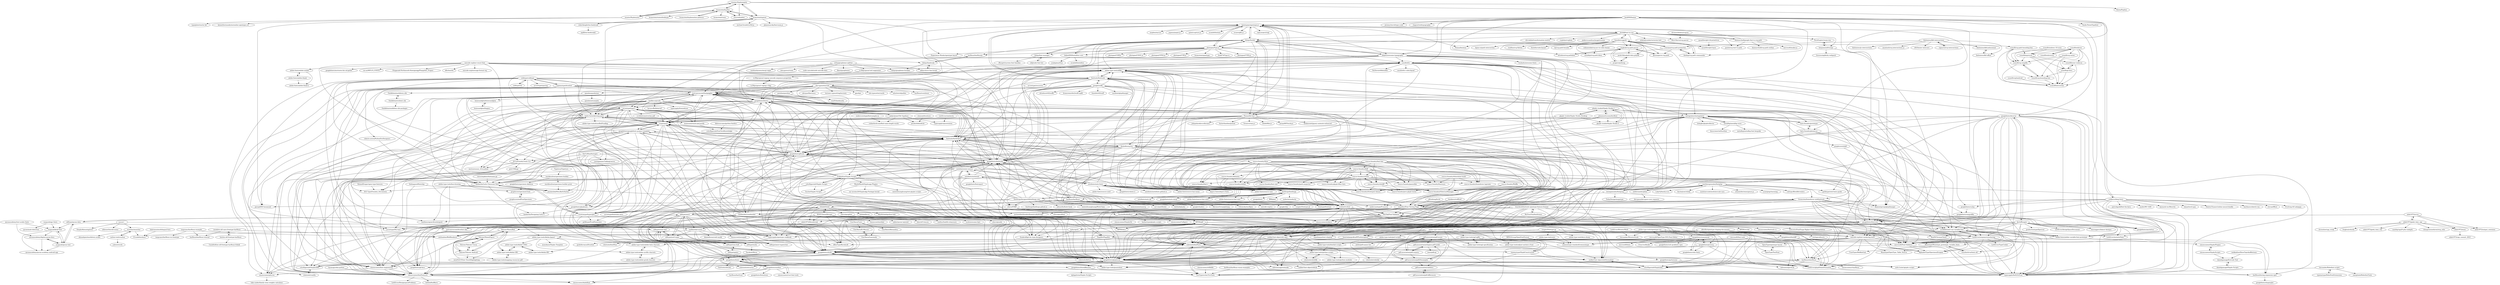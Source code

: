 digraph G {
"opentypejs/opentype.js" -> "foliojs/fontkit"
"opentypejs/opentype.js" -> "photopea/Typr.js"
"opentypejs/opentype.js" -> "fonttools/fonttools"
"opentypejs/opentype.js" -> "shrhdk/text-to-svg"
"opentypejs/opentype.js" -> "Pomax/bezierjs" ["e"=1]
"opentypejs/opentype.js" -> "Pomax/lib-font"
"opentypejs/opentype.js" -> "mapbox/earcut" ["e"=1]
"opentypejs/opentype.js" -> "paperjs/paper.js" ["e"=1]
"opentypejs/opentype.js" -> "Jolg42/awesome-typography"
"opentypejs/opentype.js" -> "spite/ccapture.js" ["e"=1]
"opentypejs/opentype.js" -> "ecomfe/fontmin" ["e"=1]
"opentypejs/opentype.js" -> "byte-foundry/plumin.js"
"opentypejs/opentype.js" -> "evanw/glfx.js" ["e"=1]
"opentypejs/opentype.js" -> "googlefonts/fontra"
"opentypejs/opentype.js" -> "regl-project/regl" ["e"=1]
"zehfernandes/pliim" -> "devspace/devspace-user-requests"
"zehfernandes/pliim" -> "matthewgonzalez/fontplop"
"unified-font-object/ufo-spec" -> "unified-font-object/ufoNormalizer"
"unified-font-object/ufo-spec" -> "robotools/fontParts"
"unified-font-object/ufo-spec" -> "adobe-type-tools/psautohint"
"unified-font-object/ufo-spec" -> "simoncozens/fontFeatures"
"unified-font-object/ufo-spec" -> "googlefonts/ufo2ft"
"unified-font-object/ufo-spec" -> "robotools/ufo2fdk"
"unified-font-object/ufo-spec" -> "robotools/defcon"
"unified-font-object/ufo-spec" -> "adobe-type-tools/python-modules"
"unified-font-object/ufo-spec" -> "TiroTypeworks/TiroTools"
"unified-font-object/ufo-spec" -> "adobe-type-tools/python-scripts"
"unified-font-object/ufo-spec" -> "googlefonts/glyphsLib"
"arrowtype/type-x" -> "koeberlin/Latin-Character-Sets"
"arrowtype/type-x" -> "XYZ-Type/Foundry_Documents"
"arrowtype/type-x" -> "frankrolf/git-for-type-designers"
"arrowtype/type-x" -> "andre-fuchs/kerning-pairs"
"arrowtype/type-x" -> "justinpenner/TalkingLeaves"
"arrowtype/type-x" -> "Lorp/samsa"
"arrowtype/type-x" -> "googlefonts/gf-docs"
"arrowtype/type-x" -> "morisawausa/_vfvisualizer"
"arrowtype/type-x" -> "rosettatype/hyperglot"
"arrowtype/type-x" -> "scribbletone/overlay-pdf"
"arrowtype/type-x" -> "typesupply/opentype-cookbook"
"arrowtype/type-x" -> "maxesnee/stack-and-justify"
"arrowtype/type-x" -> "andyclymer/Tilt-Typeface"
"arrowtype/type-x" -> "AlphabetType/SpecimenDropper"
"bramstein/hypher" -> "bramstein/hyphenation-patterns"
"bramstein/hypher" -> "mnater/Hyphenator"
"bramstein/hypher" -> "ytiurin/hyphen"
"bramstein/hypher" -> "mnater/Hyphenopoly"
"bramstein/hypher" -> "bramstein/typeset"
"bramstein/hypher" -> "bramstein/trmix"
"bramstein/hypher" -> "bramstein/stateofwebtype"
"hughsk/svg-path-parser" -> "jkroso/parse-svg-path"
"hughsk/svg-path-parser" -> "jarek-foksa/path-data-polyfill"
"hughsk/svg-path-parser" -> "nfroidure/svg-pathdata"
"hughsk/svg-path-parser" -> "progers/pathseg"
"fonttools/fonttools" -> "adobe-type-tools/afdko"
"fonttools/fonttools" -> "googlefonts/fontmake"
"fonttools/fonttools" -> "fontforge/fontforge"
"fonttools/fonttools" -> "opentypejs/opentype.js"
"fonttools/fonttools" -> "fonttools/fontbakery"
"fonttools/fonttools" -> "google/woff2"
"fonttools/fonttools" -> "harfbuzz/harfbuzz"
"fonttools/fonttools" -> "googlefonts/fontra"
"fonttools/fonttools" -> "trufont/trufont"
"fonttools/fonttools" -> "foliojs/fontkit"
"fonttools/fonttools" -> "filamentgroup/glyphhanger" ["e"=1]
"fonttools/fonttools" -> "googlefonts/gftools"
"fonttools/fonttools" -> "arrowtype/recursive" ["e"=1]
"fonttools/fonttools" -> "caryll/otfcc"
"fonttools/fonttools" -> "justvanrossum/fontgoggles"
"briangonzalez/fontprep" -> "matthewgonzalez/fontplop"
"briangonzalez/fontprep" -> "bramstein/homebrew-webfonttools"
"briangonzalez/fontprep" -> "impallari/Font-Testing-Page"
"briangonzalez/fontprep" -> "TodayDesign/megatype" ["e"=1]
"linebender/runebender" -> "trufont/trufont"
"linebender/runebender" -> "MFEK/glif"
"linebender/runebender" -> "googlefonts/ufo2ft"
"linebender/runebender" -> "Lorp/samsa"
"linebender/runebender" -> "googlefonts/glyphsLib"
"linebender/runebender" -> "robotools/fontParts"
"linebender/runebender" -> "justvanrossum/fontgoggles"
"linebender/runebender" -> "simoncozens/fontFeatures"
"linebender/runebender" -> "simoncozens/pilcrow"
"linebender/runebender" -> "justvanrossum/drawbot-skia"
"linebender/runebender" -> "googlefonts/fontmake"
"linebender/runebender" -> "googlefonts/gftools"
"linebender/runebender" -> "typotheque/text-shaping"
"linebender/runebender" -> "googlefonts/fontra"
"linebender/runebender" -> "fonttools/fontbakery"
"khaledhosny/ots" -> "googlefonts/ufo2ft"
"khaledhosny/ots" -> "simoncozens/fontFeatures"
"khaledhosny/ots" -> "TiroTypeworks/TiroTools"
"khaledhosny/ots" -> "robotools/fontParts"
"khaledhosny/ots" -> "harfbuzz/uharfbuzz"
"khaledhosny/ots" -> "googlefonts/glyphsLib"
"khaledhosny/ots" -> "fonttools/fontbakery"
"khaledhosny/ots" -> "simoncozens/font-engineering"
"khaledhosny/ots" -> "typemytype/GlyphConstruction"
"khaledhosny/ots" -> "schriftgestalt/GlyphsInfo"
"khaledhosny/ots" -> "typesupply/opentype-cookbook"
"khaledhosny/ots" -> "unicode-org/text-rendering-tests"
"khaledhosny/ots" -> "adobe-type-tools/psautohint"
"khaledhosny/ots" -> "googlefonts/gftools"
"khaledhosny/ots" -> "typesupply/feaPyFoFum"
"matthewgonzalez/fontplop" -> "briangonzalez/fontprep"
"matthewgonzalez/fontplop" -> "finchalyzer/slinky" ["e"=1]
"matthewgonzalez/fontplop" -> "filamentgroup/glyphhanger" ["e"=1]
"matthewgonzalez/fontplop" -> "modularscale/modularscale-sass" ["e"=1]
"matthewgonzalez/fontplop" -> "xtianmiller/emergence.js" ["e"=1]
"matthewgonzalez/fontplop" -> "yuanqing/charming" ["e"=1]
"matthewgonzalez/fontplop" -> "codrops/BlockRevealers" ["e"=1]
"matthewgonzalez/fontplop" -> "bramstein/homebrew-webfonttools"
"matthewgonzalez/fontplop" -> "zehfernandes/pliim"
"matthewgonzalez/fontplop" -> "LukyVj/family.scss" ["e"=1]
"matthewgonzalez/fontplop" -> "grillitype/web-fonts-guide" ["e"=1]
"rougier/freetype-py" -> "googlefonts/ufo2ft"
"rougier/freetype-py" -> "harfbuzz/uharfbuzz"
"rougier/freetype-py" -> "adobe-type-tools/kern-dump"
"rougier/freetype-py" -> "unicode-org/text-rendering-tests"
"rougier/freetype-py" -> "unified-font-object/ufo-spec"
"rougier/freetype-py" -> "simoncozens/fontFeatures"
"rougier/freetype-py" -> "commontype-standard/commontype"
"rougier/freetype-py" -> "typesupply/opentype-cookbook"
"rougier/freetype-py" -> "schriftgestalt/GlyphsInfo"
"rougier/freetype-py" -> "adobe-type-tools/aots"
"patoline/patoline" -> "LexiFi/landmarks" ["e"=1]
"sile-typesetter/sile" -> "patoline/patoline"
"sile-typesetter/sile" -> "trufont/trufont"
"sile-typesetter/sile" -> "alerque/libertinus" ["e"=1]
"sile-typesetter/sile" -> "speedata/publisher"
"sile-typesetter/sile" -> "tectonic-typesetting/tectonic" ["e"=1]
"sile-typesetter/sile" -> "jgm/djot" ["e"=1]
"sile-typesetter/sile" -> "Omikhleia/markdown.sile"
"sile-typesetter/sile" -> "googlefonts/glyphsLib"
"sile-typesetter/sile" -> "sile-typesetter/casile"
"sile-typesetter/sile" -> "justvanrossum/fontgoggles"
"sile-typesetter/sile" -> "linebender/runebender"
"sile-typesetter/sile" -> "googlefonts/fontra"
"sile-typesetter/sile" -> "mbutterick/pollen" ["e"=1]
"sile-typesetter/sile" -> "harfbuzz/rustybuzz" ["e"=1]
"sile-typesetter/sile" -> "georgd/EB-Garamond" ["e"=1]
"thelonious/kld-intersections" -> "signavio/svg-intersections"
"thelonious/kld-intersections" -> "thelonious/kld-polynomial"
"thelonious/kld-intersections" -> "thelonious/js-intersections"
"thelonious/kld-intersections" -> "thelonious/kld-affine"
"thelonious/kld-intersections" -> "amatiash/svg.intersections.js"
"thelonious/kld-intersections" -> "w8r/bezier-intersect"
"thelonious/kld-intersections" -> "rveciana/svg-path-properties"
"adobe-type-tools/Adobe-Japan1" -> "monokano/Glyphs-Template"
"adobe-type-tools/Adobe-Japan1" -> "adobe-type-tools/Adobe-CNS1"
"adobe-type-tools/Adobe-Japan1" -> "adobe-type-tools/adobe-latin-charsets"
"adobe-type-tools/Adobe-Japan1" -> "adobe-type-tools/Adobe-GB1"
"adobe-type-tools/Adobe-Japan1" -> "adobe-type-tools/adobe-cyrillic-charsets"
"adobe-type-tools/Adobe-Japan1" -> "adobe-type-tools/Adobe-KR"
"adobe-type-tools/Adobe-CNS1" -> "adobe-type-tools/Adobe-KR"
"adobe-type-tools/Adobe-CNS1" -> "adobe-type-tools/Adobe-GB1"
"coldtype/coldtype" -> "koeberlin/Latin-Character-Sets"
"coldtype/coldtype" -> "coldtype/st2"
"coldtype/coldtype" -> "andre-fuchs/kerning-pairs"
"coldtype/coldtype" -> "typemytype/drawbot"
"coldtype/coldtype" -> "rosettatype/hyperglot"
"coldtype/coldtype" -> "markboulton/specimen-builder"
"coldtype/coldtype" -> "justvanrossum/fontgoggles"
"coldtype/coldtype" -> "arrowtype/NLI-test"
"coldtype/coldtype" -> "simoncozens/fontFeatures"
"coldtype/coldtype" -> "simoncozens/pilcrow"
"coldtype/coldtype" -> "arrowtype/spacing"
"coldtype/coldtype" -> "frankrolf/git-for-type-designers"
"coldtype/coldtype" -> "arrowtype/type-x"
"coldtype/coldtype" -> "googlefonts/gftools"
"coldtype/coldtype" -> "PageBot/PageBot"
"ayamflow/glsl-2d-primitives" -> "ayamflow/glsl-layer"
"mikolalysenko/vectorize-text" -> "ayamflow/glsl-layer"
"glyphr-studio/Glyphr-Studio-2" -> "glyphr-studio/Glyphr-Studio-1"
"nfroidure/svg-pathdata" -> "hughsk/svg-path-parser"
"niklasvh/css-line-break" -> "foliojs/linebreak"
"fontello/svgpath" -> "thednp/svg-path-commander"
"fontello/svgpath" -> "rveciana/svg-path-properties"
"fontello/svgpath" -> "jkroso/parse-svg-path"
"fontello/svgpath" -> "nfroidure/svg-pathdata"
"fontello/svgpath" -> "icons8/svg-path-bounding-box"
"fontello/svgpath" -> "colinmeinke/svg-arc-to-cubic-bezier"
"fontello/svgpath" -> "hughsk/svg-path-parser"
"fontello/svgpath" -> "mondeja/svg-path-bbox"
"fontello/svgpath" -> "stadline/svg-flatten"
"fontello/svgpath" -> "jarek-foksa/path-data-polyfill"
"fontello/svgpath" -> "fontello/cubic2quad"
"fontello/svgpath" -> "dy/svg-path-bounds"
"fontello/svgpath" -> "Pomax/bezierjs" ["e"=1]
"fontello/svgpath" -> "shrhdk/text-to-svg"
"fontello/svgpath" -> "bpmn-io/path-intersection"
"adobe-type-tools/Adobe-GB1" -> "adobe-type-tools/Adobe-CNS1"
"adobe-type-tools/Adobe-GB1" -> "adobe-type-tools/mapping-resources-pdf"
"alfredxing/brick" -> "impallari/Font-Testing-Page"
"googlefonts/fontdiffenator" -> "TiroTypeworks/TiroTools"
"googlefonts/fontdiffenator" -> "mjlagattuta/Glyphs-Scripts"
"nuqayah/qpc-fonts" -> "nuqayah/kitab-font"
"nuqayah/qpc-fonts" -> "quran/ayah-detection" ["e"=1]
"glyphr-studio/Glyphr-Studio-1" -> "glyphr-studio/Glyphr-Studio-2"
"glyphr-studio/Glyphr-Studio-1" -> "glyphr-studio/Glyphr-Studio-Desktop"
"glyphr-studio/Glyphr-Studio-1" -> "johanmattssonm/birdfont"
"glyphr-studio/Glyphr-Studio-1" -> "metapolator/metapolator"
"glyphr-studio/Glyphr-Studio-1" -> "byte-foundry/prototypo"
"anoek/ex-sdl-cairo-freetype-harfbuzz" -> "lxnt/ex-sdl-freetype-harfbuzz"
"anoek/ex-sdl-cairo-freetype-harfbuzz" -> "harfbuzz/harfbuzz-tutorial"
"anoek/ex-sdl-cairo-freetype-harfbuzz" -> "salshaaban/BidiRenderer"
"robotools/defcon" -> "robotools/extractor"
"robotools/defcon" -> "unified-font-object/ufoLib"
"schriftgestalt/Glyphs-Scripts" -> "schriftgestalt/GlyphsSDK"
"schriftgestalt/Glyphs-Scripts" -> "Tosche/Glyphs-Scripts"
"schriftgestalt/Glyphs-Scripts" -> "mekkablue/Glyphs-Scripts"
"underscoretype/fontsampler-js" -> "rutherfordcraze/find-same-length-words"
"Typetura/Typetura" -> "markboulton/specimen-builder"
"foliojs/linebreak" -> "niklasvh/css-line-break"
"foliojs/linebreak" -> "foliojs/grapheme-breaker"
"foliojs/linebreak" -> "harfbuzz/harfbuzzjs"
"robotools/vanilla" -> "schriftgestalt/GlyphsSDK"
"n8willis/opentype-shaping-documents" -> "typotheque/text-shaping"
"n8willis/opentype-shaping-documents" -> "yeslogic/allsorts" ["e"=1]
"n8willis/opentype-shaping-documents" -> "unicode-org/text-rendering-tests"
"n8willis/opentype-shaping-documents" -> "googlefonts/glyphsLib"
"n8willis/opentype-shaping-documents" -> "harfbuzz/uharfbuzz"
"n8willis/opentype-shaping-documents" -> "simoncozens/fontFeatures"
"n8willis/opentype-shaping-documents" -> "harfbuzz/boring-expansion-spec"
"n8willis/opentype-shaping-documents" -> "LettError/glyphNameFormatter"
"googlefonts/gftools" -> "fonttools/fontbakery"
"googlefonts/gftools" -> "googlefonts/gf-docs"
"googlefonts/gftools" -> "googlefonts/glyphsLib"
"googlefonts/gftools" -> "simoncozens/fontFeatures"
"googlefonts/gftools" -> "googlefonts/googlefonts-project-template"
"googlefonts/gftools" -> "googlefonts/ufo2ft"
"googlefonts/gftools" -> "koeberlin/Latin-Character-Sets"
"googlefonts/gftools" -> "Lorp/samsa"
"googlefonts/gftools" -> "robotools/fontParts"
"googlefonts/gftools" -> "googlefonts/fontmake"
"googlefonts/gftools" -> "googlefonts/fontdiffenator"
"googlefonts/gftools" -> "ftCLI/FoundryTools-CLI"
"googlefonts/gftools" -> "andre-fuchs/kerning-pairs"
"googlefonts/gftools" -> "googlefonts/pyfontaine"
"googlefonts/gftools" -> "arrowtype/type-x"
"harfbuzz/uharfbuzz" -> "simoncozens/vharfbuzz"
"harfbuzz/uharfbuzz" -> "schriftgestalt/GlyphsInfo"
"harfbuzz/uharfbuzz" -> "daltonmaag/vttLib"
"harfbuzz/uharfbuzz" -> "simoncozens/fontFeatures"
"quranacademy/test-arabic-fonts" -> "nuqayah/kitab-font"
"quranacademy/test-arabic-fonts" -> "quranacademy/digital-quran-docs"
"tc39/proposal-regexp-unicode-sequence-properties" -> "tc39/proposal-regexp-v-flag"
"adobe-type-tools/adobe-latin-charsets" -> "adobe-type-tools/adobe-cyrillic-charsets"
"adobe-type-tools/adobe-latin-charsets" -> "adobe-type-tools/adobe-greek-charsets"
"manshar/manshar" -> "carbon-tools/carbon"
"manshar/manshar" -> "01walid/muharir"
"manshar/manshar" -> "ahmadajmi/markdown-arabic" ["e"=1]
"robertknight/tex-linebreak" -> "egilll/tex-linebreak2"
"robertknight/tex-linebreak" -> "bramstein/typeset"
"stenson/furniture" -> "jenskutilek/nibLib"
"chrissimpkins/fontname.py" -> "koeberlin/Latin-Character-Sets"
"nuqayah/quran-text" -> "nuqayah/kitab-font"
"nuqayah/quran-text" -> "quranacademy/digital-quran-docs"
"nuqayah/quran-text" -> "aliftype/quran-data"
"nuqayah/quran-text" -> "quranacademy/quran-academy-android-app"
"quranacademy/digital-quran-docs" -> "quranacademy/quran-academy-android-app"
"quranacademy/digital-quran-docs" -> "nuqayah/quran-text"
"jkroso/parse-svg-path" -> "hughsk/svg-path-parser"
"robotools/ufo2fdk" -> "adobe-type-tools/python-scripts"
"source-foundry/font-v" -> "source-foundry/freetype2-demos"
"roberto-arista/PythonForDesigners" -> "jenskutilek/WoLiBaFoNaGen"
"schriftgestalt/GlyphsSDK" -> "googlefonts/glyphsLib"
"schriftgestalt/GlyphsSDK" -> "robotools/vanilla"
"harfbuzz/harfbuzzjs" -> "foliojs/linebreak"
"thelonious/kld-polynomial" -> "thelonious/kld-affine"
"loicsander/Robofont-scripts" -> "typemytype/RoboFontExtensions"
"loicsander/Robofont-scripts" -> "sansplomb/RobofontTools"
"loicsander/Robofont-scripts" -> "typesupply/feaPyFoFum"
"source-foundry/Woffle" -> "source-foundry/freetype2-demos"
"source-foundry/Woffle" -> "source-foundry/FilterListManager"
"thelonious/kld-affine" -> "thelonious/kld-polynomial"
"robotools/robofab" -> "schriftgestalt/GlyphsInfo"
"robotools/robofab" -> "unified-font-object/ufoLib"
"adobe-type-tools/Adobe-KR" -> "adobe-type-tools/Adobe-CNS1"
"source-foundry/ttfautohint-build" -> "source-foundry/freetype2-demos"
"source-foundry/ttfautohint-build" -> "source-foundry/fontware"
"source-foundry/ttfautohint-build" -> "source-foundry/FilterListManager"
"source-foundry/ttfautohint-build" -> "source-foundry/homebrew-taproom"
"justvanrossum/fontgoggles" -> "Lorp/samsa"
"justvanrossum/fontgoggles" -> "rosettatype/hyperglot"
"justvanrossum/fontgoggles" -> "andre-fuchs/kerning-pairs"
"justvanrossum/fontgoggles" -> "koeberlin/Latin-Character-Sets"
"justvanrossum/fontgoggles" -> "googlefonts/fontra"
"justvanrossum/fontgoggles" -> "robotools/fontParts"
"justvanrossum/fontgoggles" -> "simoncozens/fontFeatures"
"justvanrossum/fontgoggles" -> "simoncozens/font-engineering"
"justvanrossum/fontgoggles" -> "arrowtype/type-x"
"justvanrossum/fontgoggles" -> "googlefonts/glyphsLib"
"justvanrossum/fontgoggles" -> "fonttools/fontbakery"
"justvanrossum/fontgoggles" -> "ftCLI/FoundryTools-CLI"
"justvanrossum/fontgoggles" -> "googlefonts/ufo2ft"
"justvanrossum/fontgoggles" -> "hoeflerco/proofs"
"justvanrossum/fontgoggles" -> "impallari/Font-Testing-Page"
"kyamagu/skia-python" -> "simoncozens/fontFeatures"
"adah1972/geek_time_cpp" -> "chronolaw/cpp_study" ["e"=1]
"adah1972/geek_time_cpp" -> "adah1972/nvwa"
"adah1972/geek_time_cpp" -> "adah1972/output_container"
"adah1972/geek_time_cpp" -> "froghui/yolanda" ["e"=1]
"adah1972/geek_time_cpp" -> "adah1972/geek_time_vim"
"adah1972/geek_time_cpp" -> "samblg/cpp20-plus-indepth"
"adah1972/geek_time_cpp" -> "chengxumiaodaren/wzq_utils"
"adah1972/geek_time_cpp" -> "adah1972/mozi"
"simoncozens/font-engineering" -> "simoncozens/babelfont"
"simoncozens/font-engineering" -> "simoncozens/pilcrow"
"simoncozens/font-engineering" -> "simoncozens/fontFeatures"
"MFEK/glif" -> "MFEK/docs"
"MFEK/glif" -> "ctrlcctrlv/FontForge-Higher-Order-Interpolation"
"MFEK/glif" -> "googlefonts/glyphsLib"
"MFEK/glif" -> "googlefonts/fontc"
"MFEK/glif" -> "MFEK/stroke"
"MFEK/glif" -> "arrowtype/NLI-test"
"MFEK/glif" -> "simoncozens/babelfont"
"MFEK/glif" -> "justvanrossum/drawbot-skia"
"MFEK/glif" -> "epilys/gerb"
"MFEK/glif" -> "simoncozens/fonttools-rs"
"MFEK/docs" -> "MFEK/glif"
"pdf-association/arlington-pdf-model" -> "pdf-association/pdf-issues"
"pdf-association/arlington-pdf-model" -> "itext/pdfcop"
"pdf-association/arlington-pdf-model" -> "pdf-association/pdf-corpora"
"google/woff2" -> "fonttools/fonttools"
"google/woff2" -> "bramstein/homebrew-webfonttools"
"google/woff2" -> "nfroidure/ttf2woff2" ["e"=1]
"google/woff2" -> "googlefonts/fontmake"
"google/woff2" -> "googlefonts/gftools"
"google/woff2" -> "adobe-type-tools/afdko"
"google/woff2" -> "bramstein/sfnt2woff-zopfli"
"google/woff2" -> "fontello/ttf2woff" ["e"=1]
"google/woff2" -> "justvanrossum/fontgoggles"
"google/woff2" -> "undercasetype/Fraunces" ["e"=1]
"google/woff2" -> "zachleat/glyphhanger" ["e"=1]
"google/woff2" -> "andre-fuchs/kerning-pairs"
"google/woff2" -> "filamentgroup/glyphhanger" ["e"=1]
"google/woff2" -> "fonttools/fontbakery"
"google/woff2" -> "adobe-fonts/source-sans" ["e"=1]
"mekkablue/Glyphs-Scripts" -> "schriftgestalt/Glyphs-Scripts"
"mekkablue/Glyphs-Scripts" -> "justanotherfoundry/freemix-glyphsapp"
"mekkablue/Glyphs-Scripts" -> "Tosche/Glyphs-Scripts"
"mekkablue/Glyphs-Scripts" -> "bBoxType/Kernkraft"
"mekkablue/Glyphs-Scripts" -> "googlefonts/fontmake"
"mekkablue/Glyphs-Scripts" -> "Tosche/BubbleKern"
"mekkablue/Glyphs-Scripts" -> "Mark2Mark/Glyphsapp-Plugins"
"mekkablue/Glyphs-Scripts" -> "justvanrossum/fontgoggles"
"mekkablue/Glyphs-Scripts" -> "schriftgestalt/GlyphsSDK"
"mekkablue/Glyphs-Scripts" -> "fonttools/fontbakery"
"mekkablue/Glyphs-Scripts" -> "googlefonts/glyphsLib"
"mekkablue/Glyphs-Scripts" -> "impallari/Font-Testing-Page"
"mekkablue/Glyphs-Scripts" -> "googlefonts/fontra"
"mekkablue/Glyphs-Scripts" -> "koeberlin/Latin-Character-Sets"
"mekkablue/Glyphs-Scripts" -> "andre-fuchs/kerning-pairs"
"adobe-type-tools/afdko" -> "googlefonts/fontmake"
"adobe-type-tools/afdko" -> "fonttools/fontbakery"
"adobe-type-tools/afdko" -> "googlefonts/glyphsLib"
"adobe-type-tools/afdko" -> "trufont/trufont"
"adobe-type-tools/afdko" -> "fonttools/fonttools"
"adobe-type-tools/afdko" -> "googlefonts/fontra"
"adobe-type-tools/afdko" -> "unified-font-object/ufo-spec"
"adobe-type-tools/afdko" -> "robotools/fontParts"
"adobe-type-tools/afdko" -> "caryll/otfcc"
"adobe-type-tools/afdko" -> "googlefonts/gftools"
"adobe-type-tools/afdko" -> "HinTak/Font-Validator"
"adobe-type-tools/afdko" -> "googlefonts/fontview"
"adobe-type-tools/afdko" -> "mekkablue/Glyphs-Scripts"
"adobe-type-tools/afdko" -> "khaledhosny/ots"
"adobe-type-tools/afdko" -> "Lorp/samsa"
"typemytype/GlyphConstruction" -> "typesupply/feaPyFoFum"
"typemytype/GlyphConstruction" -> "TiroTypeworks/TiroTools"
"byte-foundry/plumin.js" -> "byte-foundry/prototypo"
"byte-foundry/plumin.js" -> "scribbletone/i-can-variable-font"
"byte-foundry/plumin.js" -> "metapolator/metapolator"
"byte-foundry/plumin.js" -> "microsoft/Font-Validator"
"byte-foundry/plumin.js" -> "impallari/Font-Testing-Page"
"bramstein/typeset" -> "robertknight/tex-linebreak"
"bramstein/typeset" -> "bramstein/hypher"
"bramstein/typeset" -> "foliojs/linebreak"
"bramstein/typeset" -> "Lorp/samsa"
"bramstein/typeset" -> "mnater/Hyphenopoly"
"bramstein/typeset" -> "Experience-Monks/opentype-layout"
"bramstein/typeset" -> "michael-brade/LaTeX.js" ["e"=1]
"bramstein/typeset" -> "sile-typesetter/sile"
"bramstein/typeset" -> "georgd/EB-Garamond" ["e"=1]
"bramstein/typeset" -> "opentypejs/opentype.js"
"bramstein/typeset" -> "pkamenarsky/leerraum.js"
"johanmattssonm/birdfont" -> "glyphr-studio/Glyphr-Studio-2"
"johanmattssonm/birdfont" -> "trufont/trufont"
"johanmattssonm/birdfont" -> "glyphr-studio/Glyphr-Studio-1"
"johanmattssonm/birdfont" -> "MFEK/glif"
"bramstein/homebrew-webfonttools" -> "typesupply/feaPyFoFum"
"bramstein/homebrew-webfonttools" -> "LettError/responsiveLettering"
"bramstein/homebrew-webfonttools" -> "LettError/glyphNameFormatter"
"bramstein/homebrew-webfonttools" -> "googlefonts/glyphsLib"
"bramstein/homebrew-webfonttools" -> "AlphabetType/SpecimenDropper"
"bramstein/homebrew-webfonttools" -> "filamentgroup/glyphhanger" ["e"=1]
"bramstein/homebrew-webfonttools" -> "simoncozens/font-engineering"
"bramstein/homebrew-webfonttools" -> "impallari/Font-Testing-Page"
"bramstein/homebrew-webfonttools" -> "robotools/fontParts"
"bramstein/homebrew-webfonttools" -> "daltonmaag/statmake"
"bramstein/homebrew-webfonttools" -> "frankrolf/git-for-type-designers"
"bramstein/homebrew-webfonttools" -> "scribbletone/i-can-variable-font"
"bramstein/homebrew-webfonttools" -> "microsoft/Font-Validator"
"bramstein/homebrew-webfonttools" -> "unified-font-object/ufoNormalizer"
"bramstein/homebrew-webfonttools" -> "adobe-fonts/adobe-variable-font-prototype"
"Tehreer/SheenBidi" -> "Tehreer/SheenFigure"
"Tehreer/SheenBidi" -> "Tehreer/Tehreer-Android"
"Tehreer/SheenBidi" -> "salshaaban/BidiRenderer"
"Tehreer/SheenBidi" -> "mta452/UIView-TouchHighlighting"
"foliojs/fontkit" -> "opentypejs/opentype.js"
"foliojs/fontkit" -> "photopea/Typr.js"
"foliojs/fontkit" -> "foliojs/font-manager"
"foliojs/fontkit" -> "Pomax/lib-font"
"foliojs/fontkit" -> "Jolg42/awesome-typography"
"foliojs/fontkit" -> "caryll/otfcc"
"foliojs/fontkit" -> "robotools/fontParts"
"foliojs/fontkit" -> "googlefonts/fontmake"
"foliojs/fontkit" -> "trufont/trufont"
"foliojs/fontkit" -> "googlefonts/glyphsLib"
"foliojs/fontkit" -> "impallari/Font-Testing-Page"
"foliojs/fontkit" -> "metapolator/metapolator"
"foliojs/fontkit" -> "harfbuzz/harfbuzzjs"
"foliojs/fontkit" -> "adobe-type-tools/afdko"
"foliojs/fontkit" -> "kekee000/fonteditor-core"
"aliftype/rana-kufi" -> "aliftype/reem-kufi"
"aliftype/rana-kufi" -> "aliftype/qahiri"
"speedata/publisher" -> "speedata/examples"
"speedata/publisher" -> "boxesandglue/boxesandglue"
"foliojs/font-manager" -> "oldj/node-font-list"
"foliojs/font-manager" -> "rBurgett/system-font-families"
"foliojs/font-manager" -> "foliojs/fontkit"
"andre-fuchs/kerning-pairs" -> "koeberlin/Latin-Character-Sets"
"andre-fuchs/kerning-pairs" -> "simoncozens/fontFeatures"
"andre-fuchs/kerning-pairs" -> "ftCLI/FoundryTools-CLI"
"andre-fuchs/kerning-pairs" -> "Lorp/samsa"
"andre-fuchs/kerning-pairs" -> "justvanrossum/fontgoggles"
"andre-fuchs/kerning-pairs" -> "maxesnee/stack-and-justify"
"andre-fuchs/kerning-pairs" -> "arrowtype/type-x"
"andre-fuchs/kerning-pairs" -> "adobe-type-tools/drawBotProofing"
"andre-fuchs/kerning-pairs" -> "XYZ-Type/Foundry_Documents"
"andre-fuchs/kerning-pairs" -> "morisawausa/_vfvisualizer"
"andre-fuchs/kerning-pairs" -> "rosettatype/hyperglot"
"andre-fuchs/kerning-pairs" -> "simoncozens/atokern"
"PavelLaptev/warp-svg" -> "benjamminf/warpjs"
"LettError/MutatorMath" -> "loicsander/MutatorScale"
"hoeflerco/proofs" -> "koeberlin/Latin-Character-Sets"
"hoeflerco/proofs" -> "justvanrossum/fontgoggles"
"hoeflerco/proofs" -> "andre-fuchs/kerning-pairs"
"hoeflerco/proofs" -> "maxesnee/stack-and-justify"
"hoeflerco/proofs" -> "arrowtype/type-x"
"hoeflerco/proofs" -> "googlefonts/gftools"
"hoeflerco/proofs" -> "frankrolf/git-for-type-designers"
"hoeflerco/proofs" -> "rosettatype/hyperglot"
"hoeflerco/proofs" -> "hyvyys/Bulletproof" ["e"=1]
"hoeflerco/proofs" -> "typesupply/opentype-cookbook"
"hoeflerco/proofs" -> "bBoxType/Kernkraft"
"hoeflerco/proofs" -> "typesupply/freezedryer"
"hoeflerco/proofs" -> "XYZ-Type/Foundry_Documents"
"hoeflerco/proofs" -> "simoncozens/font-engineering"
"hoeflerco/proofs" -> "Lorp/samsa"
"markboulton/specimen-builder" -> "markboulton/specimen-builder-print"
"markboulton/specimen-builder" -> "googlefonts/specimen-skeleton"
"tangrams/harfbuzz-example" -> "tangrams/harfbuzz-icu-freetype"
"tangrams/harfbuzz-example" -> "harfbuzz/harfbuzz-tutorial"
"tangrams/harfbuzz-example" -> "salshaaban/BidiRenderer"
"aliftype/mada" -> "aliftype/reem-kufi"
"aliftype/mada" -> "Tarobish/Mirza"
"thednp/svg-path-commander" -> "fontello/svgpath"
"thednp/svg-path-commander" -> "rveciana/svg-path-properties"
"simoncozens/fontFeatures" -> "behdad/halfkern"
"simoncozens/fontFeatures" -> "LettError/DesignspaceProblems"
"simoncozens/fontFeatures" -> "simoncozens/babelfont"
"simoncozens/otlfiddle" -> "TiroTypeworks/TiroTools"
"googlefonts/ufo2ft" -> "googlefonts/glyphsLib"
"googlefonts/ufo2ft" -> "adobe-type-tools/psautohint"
"googlefonts/ufo2ft" -> "robotools/fontParts"
"googlefonts/ufo2ft" -> "schriftgestalt/GlyphsInfo"
"googlefonts/ufo2ft" -> "simoncozens/fontFeatures"
"googlefonts/ufo2ft" -> "harfbuzz/uharfbuzz"
"googlefonts/ufo2ft" -> "unified-font-object/ufoNormalizer"
"googlefonts/ufo2ft" -> "googlefonts/fontc"
"googlefonts/ufo2ft" -> "robotools/defcon"
"googlefonts/ufo2ft" -> "robotools/extractor"
"googlefonts/ufo2ft" -> "typesupply/feaPyFoFum"
"pdf-association/pdf-corpora" -> "pdf-association/pdf-issues"
"pdf-association/pdf-corpora" -> "pdf-association/arlington-pdf-model"
"pdf-association/pdf-corpora" -> "pdf-association/pdf20examples"
"googlefonts/picosvg" -> "googlefonts/nanoemoji"
"googlefonts/picosvg" -> "googlefonts/ufo2ft"
"googlefonts/picosvg" -> "googlefonts/color-fonts"
"googlefonts/picosvg" -> "daltonmaag/vttLib"
"googlefonts/nanoemoji" -> "googlefonts/color-fonts"
"googlefonts/nanoemoji" -> "googlefonts/picosvg"
"googlefonts/nanoemoji" -> "googlefonts/colr-gradients-spec"
"googlefonts/nanoemoji" -> "simoncozens/fontFeatures"
"googlefonts/nanoemoji" -> "googlefonts/ufo2ft"
"googlefonts/nanoemoji" -> "13rac1/scfbuild"
"googlefonts/nanoemoji" -> "googlefonts/fontc"
"rosettatype/hyperglot" -> "koeberlin/Latin-Character-Sets"
"rosettatype/hyperglot" -> "LettError/glyphNameFormatter"
"rosettatype/hyperglot" -> "TiroTypeworks/TiroTools"
"rosettatype/hyperglot" -> "mathieureguer/drawbotgrid"
"rosettatype/hyperglot" -> "grillitype/ProofGenerator"
"Lorp/samsa" -> "justvanrossum/fontgoggles"
"Lorp/samsa" -> "robotools/fontParts"
"Lorp/samsa" -> "simoncozens/font-engineering"
"Lorp/samsa" -> "googlefonts/ufo2ft"
"Lorp/samsa" -> "andre-fuchs/kerning-pairs"
"Lorp/samsa" -> "googlefonts/googlefonts-project-template"
"Lorp/samsa" -> "googlefonts/glyphsLib"
"Lorp/samsa" -> "arrowtype/type-x"
"Lorp/samsa" -> "rosettatype/hyperglot"
"Lorp/samsa" -> "simoncozens/pilcrow"
"Lorp/samsa" -> "simoncozens/fontFeatures"
"Lorp/samsa" -> "typesupply/opentype-cookbook"
"Lorp/samsa" -> "arrowtype/NLI-test"
"Lorp/samsa" -> "LettError/glyphNameFormatter"
"theleagueof/fontship" -> "graphicore/specimenTools"
"theleagueof/fontship" -> "simoncozens/font-engineering"
"googlefonts/color-fonts" -> "googlefonts/nanoemoji"
"andyclymer/Tilt-Typeface" -> "simoncozens/pilcrow"
"andyclymer/Tilt-Typeface" -> "arrowtype/type-x"
"andyclymer/Tilt-Typeface" -> "rutherfordcraze/find-same-length-words"
"andyclymer/Tilt-Typeface" -> "typesupply/spacestation"
"andyclymer/Tilt-Typeface" -> "jenskutilek/nibLib"
"source-foundry/fdiff" -> "source-foundry/freetype2-demos"
"source-foundry/fdiff" -> "source-foundry/ufofmt"
"source-foundry/fdiff" -> "source-foundry/fontware"
"source-foundry/fdiff" -> "source-foundry/FilterListManager"
"source-foundry/fdiff" -> "source-foundry/font-v"
"source-foundry/fdiff" -> "source-foundry/font-size"
"source-foundry/fdiff" -> "source-foundry/java-glyph-tester"
"source-foundry/fdiff" -> "source-foundry/homebrew-taproom"
"source-foundry/fdiff" -> "source-foundry/ufolint"
"source-foundry/fdiff" -> "source-foundry/ufodiff"
"source-foundry/fdiff" -> "source-foundry/path-inspector"
"source-foundry/fdiff" -> "source-foundry/panosifier"
"justvanrossum/drawbot-skia" -> "simoncozens/fontFeatures"
"aliftype/qahiri" -> "aliftype/rana-kufi"
"arrowtype/fonttools-intro" -> "grillitype/ProofGenerator"
"source-foundry/dehinter" -> "source-foundry/ufofmt"
"source-foundry/dehinter" -> "source-foundry/freetype2-demos"
"source-foundry/dehinter" -> "source-foundry/FilterListManager"
"googlefonts/specimen-skeleton" -> "graphicore/specimenTools"
"nuqayah/kitab-font" -> "nuqayah/quran-text"
"nuqayah/kitab-font" -> "quranacademy/digital-quran-docs"
"nuqayah/kitab-font" -> "quranacademy/quran-academy-android-app"
"microsoft/font-tools" -> "commontype-standard/commontype"
"microsoft/font-tools" -> "harfbuzz/uharfbuzz"
"MPEGGroup/OpenFontFormat" -> "commontype-standard/commontype"
"Tehreer/Tehreer-Cocoa" -> "Tehreer/SheenFigure"
"Tehreer/Tehreer-Cocoa" -> "Tehreer/Tehreer-Android"
"shrhdk/text-to-svg" -> "opentypejs/opentype.js"
"shrhdk/text-to-svg" -> "paulzi/svg-text-to-path"
"shrhdk/text-to-svg" -> "danmarshall/google-font-to-svg-path"
"shrhdk/text-to-svg" -> "mikolalysenko/vectorize-text"
"shrhdk/text-to-svg" -> "fontello/svgpath"
"shrhdk/text-to-svg" -> "photopea/Typr.js"
"shrhdk/text-to-svg" -> "foliojs/fontkit"
"shrhdk/text-to-svg" -> "benjamminf/warpjs"
"shrhdk/text-to-svg" -> "hughsk/svg-path-parser"
"shrhdk/text-to-svg" -> "chrvadala/transformation-matrix" ["e"=1]
"shrhdk/text-to-svg" -> "svgdotjs/svgdom"
"shrhdk/text-to-svg" -> "thednp/svg-path-commander"
"shrhdk/text-to-svg" -> "Rich-Harris/svg-parser"
"shrhdk/text-to-svg" -> "PavelLaptev/warp-svg"
"shrhdk/text-to-svg" -> "jankovicsandras/imagetracerjs" ["e"=1]
"unicode-org/last-resort-font" -> "MFEK/docs"
"unicode-org/last-resort-font" -> "googlefonts/morisawa-biz-ud-gothic" ["e"=1]
"unicode-org/last-resort-font" -> "coz-m/MPLUS_FONTS" ["e"=1]
"unicode-org/last-resort-font" -> "googlefonts/fontmake"
"unicode-org/last-resort-font" -> "adobe-fonts/adobe-notdef"
"unicode-org/last-resort-font" -> "Fitzgerald-Porthmouth-Koenigsegg/Plangothic_Project" ["e"=1]
"unicode-org/last-resort-font" -> "typesupply/opentype-cookbook"
"unicode-org/last-resort-font" -> "adobe-type-tools/Adobe-Japan1"
"unicode-org/last-resort-font" -> "fonttools/fontbakery"
"unicode-org/last-resort-font" -> "unified-font-object/ufo-spec"
"unicode-org/last-resort-font" -> "adobe-type-tools/afdko"
"unicode-org/last-resort-font" -> "hfhchan/ids" ["e"=1]
"unicode-org/last-resort-font" -> "unicode-org/message-format-wg" ["e"=1]
"metaflop/metaflop-www" -> "metapolator/metapolator"
"metaflop/metaflop-www" -> "linusromer/mf2outline"
"metaflop/metaflop-www" -> "metaflop/metaflop-font-bespoke"
"orling/grapheme-splitter" -> "flmnt/graphemer"
"orling/grapheme-splitter" -> "foliojs/grapheme-breaker"
"orling/grapheme-splitter" -> "mathiasbynens/emoji-regex" ["e"=1]
"orling/grapheme-splitter" -> "dotcypress/runes"
"orling/grapheme-splitter" -> "tc39/proposal-intl-segmenter"
"orling/grapheme-splitter" -> "niklasvh/css-line-break"
"orling/grapheme-splitter" -> "node-unicode/node-unicode-data"
"notofonts/noto-fonts" -> "notofonts/noto-cjk" ["e"=1]
"notofonts/noto-fonts" -> "googlefonts/noto-emoji" ["e"=1]
"notofonts/noto-fonts" -> "notofonts/noto-source"
"notofonts/noto-fonts" -> "notofonts/nototools"
"notofonts/noto-fonts" -> "adobe-fonts/source-sans" ["e"=1]
"notofonts/noto-fonts" -> "adobe-fonts/source-serif" ["e"=1]
"notofonts/noto-fonts" -> "googlefonts/roboto-2" ["e"=1]
"notofonts/noto-fonts" -> "adobe-fonts/source-han-serif" ["e"=1]
"notofonts/noto-fonts" -> "googlefonts/fontmake"
"notofonts/noto-fonts" -> "notofonts/notofonts.github.io" ["e"=1]
"notofonts/noto-fonts" -> "fontforge/fontforge"
"notofonts/noto-fonts" -> "fonttools/fonttools"
"notofonts/noto-fonts" -> "adobe-fonts/source-han-mono" ["e"=1]
"notofonts/noto-fonts" -> "dejavu-fonts/dejavu-fonts" ["e"=1]
"notofonts/noto-fonts" -> "adobe-fonts/source-han-sans" ["e"=1]
"bramstein/hyphenation-patterns" -> "bramstein/hypher"
"benjamminf/warpjs" -> "PavelLaptev/warp-svg"
"benjamminf/warpjs" -> "brocessing/kirby-webpack" ["e"=1]
"benjamminf/warpjs" -> "grillitype/web-fonts-guide" ["e"=1]
"icons8/windows-10-icons" -> "icons8/svg-simplify"
"icons8/windows-10-icons" -> "icons8/impresser"
"Pomax/lib-font" -> "foliojs/fontkit"
"Pomax/lib-font" -> "simoncozens/font-engineering"
"Pomax/lib-font" -> "googlefonts/glyphsLib"
"Pomax/lib-font" -> "Lorp/samsa"
"Pomax/lib-font" -> "googlefonts/fontmake"
"Pomax/lib-font" -> "robotools/fontParts"
"Pomax/lib-font" -> "googlefonts/gftools"
"Pomax/lib-font" -> "simoncozens/fontFeatures"
"Pomax/lib-font" -> "opentypejs/opentype.js"
"Pomax/lib-font" -> "johnpolacek/scrollorama" ["e"=1]
"Pomax/lib-font" -> "fasterthanlime/jsmad" ["e"=1]
"Pomax/lib-font" -> "Victa/curtain.js" ["e"=1]
"Pomax/lib-font" -> "ebidel/filer.js" ["e"=1]
"Pomax/lib-font" -> "jairajs89/Touchy.js" ["e"=1]
"Pomax/lib-font" -> "benbarnett/jquery-animate-enhanced" ["e"=1]
"pdf-association/pdf-issues" -> "pdf-association/arlington-pdf-model"
"pdf-association/pdf-issues" -> "pdf-association/safedocs"
"pdf-association/pdf-issues" -> "pdf-association/pdf-corpora"
"pdf-association/pdf-issues" -> "adobe/pdf-names-list"
"pdf-association/pdf-issues" -> "pdf-association/pdf20examples"
"notofonts/nototools" -> "notofonts/noto-source"
"notofonts/nototools" -> "googlefonts/ufo2ft"
"notofonts/nototools" -> "googlefonts/fontreport"
"notofonts/nototools" -> "notofonts/noto-fonts"
"notofonts/nototools" -> "googlefonts/glyphsLib"
"notofonts/nototools" -> "googlefonts/gf-docs"
"notofonts/nototools" -> "koeberlin/Latin-Character-Sets"
"notofonts/nototools" -> "googlefonts/fontmake"
"notofonts/nototools" -> "harfbuzz/boring-expansion-spec"
"notofonts/nototools" -> "simoncozens/fontFeatures"
"notofonts/nototools" -> "m4rc1e/mf-glyphs-scripts"
"icons8/welovesvg" -> "icons8/webicon"
"aliftype/amiri" -> "aliftype/aref-ruqaa"
"aliftype/amiri" -> "aliftype/quran-data"
"aliftype/amiri" -> "aliftype/reem-kufi"
"aliftype/amiri" -> "aiaf/kawkab-mono"
"aliftype/amiri" -> "aliftype/rana-kufi"
"aliftype/amiri" -> "aliftype/qahiri"
"aliftype/amiri" -> "linuxscout/mishkal" ["e"=1]
"aliftype/amiri" -> "aliftype/amiri-typewriter"
"aliftype/amiri" -> "aliftype/mada"
"aliftype/amiri" -> "cpfair/quran-tajweed" ["e"=1]
"aliftype/amiri" -> "Gue3bara/Cairo"
"aliftype/amiri" -> "fribidi/fribidi"
"aliftype/amiri" -> "skosch/Crimson" ["e"=1]
"aliftype/amiri" -> "ceefour/hadith-islamware" ["e"=1]
"aliftype/amiri" -> "xsoh/awesome-hijri" ["e"=1]
"source-foundry/Slice" -> "source-foundry/font-v"
"source-foundry/Slice" -> "source-foundry/freetype2-demos"
"source-foundry/Slice" -> "source-foundry/homebrew-taproom"
"source-foundry/Slice" -> "source-foundry/FilterListManager"
"source-foundry/Slice" -> "source-foundry/ufodiff"
"source-foundry/Slice" -> "source-foundry/fontware"
"source-foundry/Slice" -> "source-foundry/fdiff"
"source-foundry/Slice" -> "source-foundry/ufofmt"
"source-foundry/Slice" -> "source-foundry/java-glyph-tester"
"source-foundry/Slice" -> "source-foundry/ufolint"
"source-foundry/Slice" -> "source-foundry/path-inspector"
"source-foundry/Slice" -> "source-foundry/glyph-filter-lists"
"source-foundry/Slice" -> "source-foundry/panosifier"
"source-foundry/Slice" -> "source-foundry/dehinter"
"source-foundry/Slice" -> "source-foundry/font-size"
"icons8/webicon" -> "icons8/welovesvg"
"icons8/webicon" -> "icons8/bower-webicon"
"icons8/webicon" -> "icons8/impresser"
"icons8/webicon" -> "icons8/fontcustom"
"icons8/webicon" -> "icons8/svg-caster"
"icons8/webicon" -> "icons8/svg-simplify"
"icons8/webicon" -> "icons8/api-docs"
"adobe-type-tools/cmap-resources" -> "adobe-type-tools/mapping-resources-pdf"
"adobe-type-tools/cmap-resources" -> "adobe-type-tools/Adobe-Japan1"
"adobe-type-tools/cmap-resources" -> "adobe-type-tools/agl-aglfn"
"adobe-type-tools/cmap-resources" -> "adobe-type-tools/agl-specification"
"adobe-type-tools/cmap-resources" -> "adobe-type-tools/Adobe-GB1"
"adobe-type-tools/cmap-resources" -> "adobe-type-tools/perl-scripts"
"adobe-type-tools/cmap-resources" -> "pdf-association/pdf20examples"
"adobe-type-tools/cmap-resources" -> "adobe-type-tools/adobe-latin-charsets"
"adobe-type-tools/cmap-resources" -> "unified-font-object/ufoNormalizer"
"adobe-type-tools/cmap-resources" -> "robotools/robofab"
"adobe-type-tools/cmap-resources" -> "unified-font-object/ufo-spec"
"adobe-type-tools/cmap-resources" -> "harfbuzz/boring-expansion-spec"
"adobe-type-tools/cmap-resources" -> "pdf-association/pdf-issues"
"adobe-type-tools/cmap-resources" -> "schriftgestalt/GlyphsInfo"
"adobe-type-tools/cmap-resources" -> "googlefonts/glyphsLib"
"aliftype/aref-ruqaa" -> "aliftype/reem-kufi"
"aliftype/aref-ruqaa" -> "aliftype/rana-kufi"
"aliftype/aref-ruqaa" -> "aliftype/amiri"
"aliftype/aref-ruqaa" -> "aliftype/mada"
"aliftype/aref-ruqaa" -> "aliftype/amiri-typewriter"
"graphicore/ufoJS" -> "googlefonts/compreffor"
"adobe-type-tools/agl-aglfn" -> "adobe-type-tools/agl-specification"
"adobe-type-tools/agl-aglfn" -> "adobe-type-tools/fontlab-scripts"
"adobe-type-tools/agl-aglfn" -> "adobe-type-tools/adjust-anchors-rf-ext"
"adobe-type-tools/agl-aglfn" -> "LettError/glyphNameFormatter"
"googlefonts/gf-docs" -> "googlefonts/glyphsLib"
"icons8/svg-caster" -> "icons8/fontcustom"
"icons8/svg-caster" -> "icons8/svg-simplify"
"icons8/svg-caster" -> "icons8/svg-bounding-box"
"ftCLI/FoundryTools-CLI" -> "simoncozens/fontFeatures"
"ftCLI/FoundryTools-CLI" -> "simoncozens/babelfont"
"ftCLI/FoundryTools-CLI" -> "psb1558/ygt"
"ftCLI/FoundryTools-CLI" -> "morisawausa/_vfvisualizer"
"googlefonts/googlefonts-project-template" -> "googlefonts/glyphsets"
"googlefonts/googlefonts-project-template" -> "Lorp/samsa"
"googlefonts/googlefonts-project-template" -> "googlefonts/ufo2ft"
"googlefonts/googlefonts-project-template" -> "simoncozens/fontFeatures"
"googlefonts/googlefonts-project-template" -> "fonttools/fontbakery"
"googlefonts/googlefonts-project-template" -> "simoncozens/font-engineering"
"googlefonts/googlefonts-project-template" -> "googlefonts/glyphsLib"
"googlefonts/googlefonts-project-template" -> "rosettatype/hyperglot"
"googlefonts/googlefonts-project-template" -> "andre-fuchs/kerning-pairs"
"googlefonts/googlefonts-project-template" -> "koeberlin/Latin-Character-Sets"
"googlefonts/googlefonts-project-template" -> "jenskutilek/WoLiBaFoNaGen"
"googlefonts/googlefonts-project-template" -> "daltonmaag/statmake"
"googlefonts/googlefonts-project-template" -> "googlefonts/gftools"
"Gue3bara/Cairo" -> "Gue3bara/El-Messiri"
"Gue3bara/Cairo" -> "Gue3bara/Lemonada"
"Gue3bara/Cairo" -> "Gue3bara/Alexandria"
"kekee000/fonteditor-core" -> "ecomfe/fonteditor" ["e"=1]
"kekee000/fonteditor-core" -> "ynakajima/ttf.js"
"kekee000/fonteditor-core" -> "foliojs/fontkit"
"kekee000/fonteditor-core" -> "caryll/otfcc"
"mnater/Hyphenator" -> "mnater/Hyphenopoly"
"mnater/Hyphenator" -> "bramstein/hypher"
"mnater/Hyphenator" -> "typeplate/starter-kit" ["e"=1]
"mnater/Hyphenator" -> "kennethormandy/normalize-opentype.css" ["e"=1]
"boxesandglue/boxesandglue" -> "boxesandglue/bagme"
"icons8/svg-path-bounding-box" -> "icons8/svg-simplify"
"icons8/svg-path-bounding-box" -> "icons8/svg-bounding-box"
"icons8/svg-path-bounding-box" -> "icons8/fontcustom"
"icons8/svg-path-bounding-box" -> "icons8/impresser"
"carbon-tools/carbon" -> "manshar/manshar"
"carbon-tools/carbon" -> "yabwe/words"
"twardoch/fonttools-opentype-feature-freezer" -> "MuTsunTsai/fontfreeze"
"twardoch/fonttools-opentype-feature-freezer" -> "HinTak/Font-Validator"
"twardoch/fonttools-opentype-feature-freezer" -> "robotools/fontParts"
"twardoch/fonttools-opentype-feature-freezer" -> "daltonmaag/statmake"
"twardoch/fonttools-opentype-feature-freezer" -> "googlefonts/glyphsLib"
"twardoch/fonttools-opentype-feature-freezer" -> "unified-font-object/ufoNormalizer"
"twardoch/fonttools-opentype-feature-freezer" -> "typesupply/feaPyFoFum"
"twardoch/fonttools-opentype-feature-freezer" -> "microsoft/Font-Validator"
"twardoch/fonttools-opentype-feature-freezer" -> "scribbletone/i-can-variable-font"
"twardoch/fonttools-opentype-feature-freezer" -> "Tosche/BubbleKern"
"twardoch/fonttools-opentype-feature-freezer" -> "bBoxType/Kernkraft"
"twardoch/fonttools-opentype-feature-freezer" -> "rosettatype/hyperglot"
"twardoch/fonttools-opentype-feature-freezer" -> "googlefonts/gf-docs"
"twardoch/fonttools-opentype-feature-freezer" -> "schriftgestalt/GlyphsInfo"
"twardoch/fonttools-opentype-feature-freezer" -> "simoncozens/fontFeatures"
"icons8/impresser" -> "icons8/fontcustom"
"icons8/impresser" -> "icons8/bower-webicon"
"icons8/impresser" -> "icons8/svg-simplify"
"icons8/impresser" -> "icons8/api-docs"
"tc39/proposal-regexp-v-flag" -> "tc39/proposal-regexp-unicode-sequence-properties"
"adobe-type-tools/mapping-resources-pdf" -> "adobe-type-tools/Adobe-GB1"
"adobe-type-tools/agl-specification" -> "adobe-type-tools/agl-aglfn"
"simoncozens/pilcrow" -> "luke-snider/family-stem-weights-calculator" ["e"=1]
"harfbuzz/boring-expansion-spec" -> "googlefonts/shaperglot"
"Mark2Mark/Glyphsapp-Plugins" -> "weiweihuanghuang/wei-glyphs-scripts"
"Mark2Mark/Glyphsapp-Plugins" -> "zar-nicolas20/GlyphsApp-Package-Install"
"Mark2Mark/Glyphsapp-Plugins" -> "bBoxType/Kernkraft"
"Gue3bara/El-Messiri" -> "Gue3bara/Lemonada"
"icons8/svg2android" -> "icons8/fontcustom"
"pdf-association/safedocs" -> "pdf-association/pdf-differences"
"icons8/svg-bounding-box" -> "icons8/fontcustom"
"icons8/svg-bounding-box" -> "icons8/svg-simplify"
"icons8/svg-simplify" -> "icons8/svg-bounding-box"
"icons8/svg-simplify" -> "icons8/fontcustom"
"icons8/bower-webicon" -> "icons8/fontcustom"
"icons8/bower-webicon" -> "icons8/api-docs"
"markboulton/specimen-builder-print" -> "jenskutilek/WoLiBaFoNaGen"
"unified-font-object/ufoNormalizer" -> "schriftgestalt/GlyphsInfo"
"typemytype/RoboFontExtensions" -> "loicsander/Robofont-scripts"
"hanikesn/woff2otf" -> "impallari/Font-Testing-Page"
"googlefonts/fontra" -> "justvanrossum/fontgoggles"
"googlefonts/fontra" -> "fonttools/fontbakery"
"googlefonts/fontra" -> "googlefonts/glyphsLib"
"googlefonts/fontra" -> "andre-fuchs/kerning-pairs"
"googlefonts/fontra" -> "googlefonts/ufo2ft"
"googlefonts/fontra" -> "googlefonts/fontmake"
"googlefonts/fontra" -> "Lorp/samsa"
"googlefonts/fontra" -> "rosettatype/hyperglot"
"googlefonts/fontra" -> "googlefonts/googlefonts-project-template"
"googlefonts/fontra" -> "simoncozens/fontFeatures"
"googlefonts/fontra" -> "arrowtype/type-x"
"googlefonts/fontra" -> "robotools/fontParts"
"googlefonts/fontra" -> "googlefonts/fontc"
"googlefonts/fontra" -> "googlefonts/gftools"
"googlefonts/fontra" -> "googlefonts/glyphsets"
"trufont/trufont" -> "googlefonts/glyphsLib"
"trufont/trufont" -> "googlefonts/fontmake"
"trufont/trufont" -> "googlefonts/ufo2ft"
"trufont/trufont" -> "Lorp/samsa"
"trufont/trufont" -> "microsoft/Font-Validator"
"trufont/trufont" -> "unified-font-object/ufo-spec"
"trufont/trufont" -> "simoncozens/atokern"
"trufont/trufont" -> "linebender/runebender"
"trufont/trufont" -> "fonttools/fontbakery"
"trufont/trufont" -> "LettError/glyphNameFormatter"
"trufont/trufont" -> "robotools/fontParts"
"trufont/trufont" -> "adobe-type-tools/psautohint"
"trufont/trufont" -> "unified-font-object/ufoNormalizer"
"trufont/trufont" -> "Tosche/BubbleKern"
"trufont/trufont" -> "HinTak/Font-Validator"
"silnrsi/graphite" -> "silnrsi/graide"
"googlefonts/glyphsLib" -> "googlefonts/ufo2ft"
"googlefonts/glyphsLib" -> "typesupply/feaPyFoFum"
"googlefonts/glyphsLib" -> "robotools/fontParts"
"googlefonts/glyphsLib" -> "schriftgestalt/GlyphsSDK"
"googlefonts/glyphsLib" -> "schriftgestalt/GlyphsInfo"
"googlefonts/glyphsLib" -> "TiroTypeworks/TiroTools"
"googlefonts/glyphsLib" -> "daltonmaag/statmake"
"googlefonts/glyphsLib" -> "simoncozens/font-engineering"
"googlefonts/glyphsLib" -> "m4rc1e/mf-glyphs-scripts"
"googlefonts/glyphsLib" -> "googlefonts/gf-docs"
"googlefonts/glyphsLib" -> "adobe-type-tools/psautohint"
"googlefonts/glyphsLib" -> "LettError/glyphNameFormatter"
"googlefonts/glyphsLib" -> "googlefonts/fontdiffenator"
"mta452/UIView-TouchHighlighting" -> "Tehreer/SheenFigure"
"progers/pathseg" -> "jarek-foksa/path-data-polyfill"
"progers/pathseg" -> "hughsk/svg-path-parser"
"googlefonts/fontmake" -> "fonttools/fontbakery"
"googlefonts/fontmake" -> "googlefonts/glyphsLib"
"googlefonts/fontmake" -> "googlefonts/ufo2ft"
"googlefonts/fontmake" -> "trufont/trufont"
"googlefonts/fontmake" -> "adobe-type-tools/afdko"
"googlefonts/fontmake" -> "robotools/fontParts"
"googlefonts/fontmake" -> "googlefonts/fontra"
"googlefonts/fontmake" -> "googlefonts/gftools"
"googlefonts/fontmake" -> "simoncozens/fontFeatures"
"googlefonts/fontmake" -> "mekkablue/Glyphs-Scripts"
"googlefonts/fontmake" -> "justvanrossum/fontgoggles"
"googlefonts/fontmake" -> "unified-font-object/ufo-spec"
"googlefonts/fontmake" -> "notofonts/noto-source"
"googlefonts/fontmake" -> "Lorp/samsa"
"googlefonts/fontmake" -> "googlefonts/googlefonts-project-template"
"mekkablue/ShowTopsAndBottoms" -> "danielgamage/Extrude-Tool"
"erikbern/deep-fonts" -> "patrickgadd/feel-the-kern"
"erikbern/deep-fonts" -> "azadis/MC-GAN" ["e"=1]
"erikbern/deep-fonts" -> "kaonashi-tyc/Rewrite" ["e"=1]
"erikbern/deep-fonts" -> "googlefonts/glyphsLib"
"erikbern/deep-fonts" -> "Jack000/fontjoy"
"erikbern/deep-fonts" -> "skaae/torch-gan" ["e"=1]
"erikbern/deep-fonts" -> "microsoft/Font-Validator"
"erikbern/deep-fonts" -> "impallari/Font-Testing-Page"
"erikbern/deep-fonts" -> "DmitryUlyanov/online-neural-doodle" ["e"=1]
"erikbern/deep-fonts" -> "googlefonts/cu2qu"
"erikbern/deep-fonts" -> "googlefonts/fontview"
"erikbern/deep-fonts" -> "typesupply/feaPyFoFum"
"erikbern/deep-fonts" -> "hardmaru/sketch-rnn" ["e"=1]
"erikbern/deep-fonts" -> "clovaai/lffont" ["e"=1]
"erikbern/deep-fonts" -> "Evolving-AI-Lab/ppgn" ["e"=1]
"jarek-foksa/path-data-polyfill" -> "progers/pathseg"
"notofonts/noto-source" -> "googlefonts/fontmake"
"notofonts/noto-source" -> "notofonts/nototools"
"notofonts/noto-source" -> "notofonts/noto-fonts"
"notofonts/noto-source" -> "googlefonts/glyphsLib"
"notofonts/noto-source" -> "trufont/trufont"
"notofonts/noto-source" -> "fonttools/fontbakery"
"notofonts/noto-source" -> "googlefonts/ufo2ft"
"notofonts/noto-source" -> "googlefonts/fontview"
"notofonts/noto-source" -> "simoncozens/fontFeatures"
"notofonts/noto-source" -> "andre-fuchs/kerning-pairs"
"notofonts/noto-source" -> "googlefonts/amstelvar" ["e"=1]
"notofonts/noto-source" -> "mekkablue/Glyphs-Scripts"
"notofonts/noto-source" -> "Tosche/BubbleKern"
"notofonts/noto-source" -> "silnrsi/FDBP"
"notofonts/noto-source" -> "googlefonts/gftools"
"elrumordelaluz/svgson" -> "Rich-Harris/svg-parser"
"epilys/gerb" -> "MFEK/glif"
"epilys/gerb" -> "googlefonts/fontra"
"epilys/gerb" -> "googlefonts/fontc"
"epilys/gerb" -> "googlefonts/glyphsLib"
"aiaf/kawkab-mono" -> "aliftype/amiri-typewriter"
"aiaf/kawkab-mono" -> "aliftype/aref-ruqaa"
"aiaf/kawkab-mono" -> "01walid/muharir"
"aiaf/kawkab-mono" -> "khaledhosny/sahl-naskh"
"aiaf/kawkab-mono" -> "aliftype/mada"
"aiaf/kawkab-mono" -> "linuxscout/yaraspell" ["e"=1]
"HOST-Oman/libraqm" -> "salshaaban/BidiRenderer"
"HOST-Oman/libraqm" -> "unicode-org/text-rendering-tests"
"HOST-Oman/libraqm" -> "googlefonts/ufo2ft"
"HOST-Oman/libraqm" -> "Tehreer/SheenBidi"
"HOST-Oman/libraqm" -> "fribidi/fribidi"
"HOST-Oman/libraqm" -> "adah1972/libunibreak"
"HOST-Oman/libraqm" -> "harfbuzz/uharfbuzz"
"HOST-Oman/libraqm" -> "googlefonts/fontview"
"koeberlin/Latin-Character-Sets" -> "rosettatype/hyperglot"
"koeberlin/Latin-Character-Sets" -> "jenskutilek/WoLiBaFoNaGen"
"koeberlin/Latin-Character-Sets" -> "XYZ-Type/Foundry_Documents"
"koeberlin/Latin-Character-Sets" -> "koeberlin/Designing-Latin-S"
"simoncozens/rust-font-tools" -> "googlefonts/fontc"
"HinTak/Font-Validator" -> "microsoft/Font-Validator"
"HinTak/Font-Validator" -> "googlefonts/glyphsLib"
"HinTak/Font-Validator" -> "LettError/glyphNameFormatter"
"HinTak/Font-Validator" -> "simoncozens/atokern"
"HinTak/Font-Validator" -> "simoncozens/fontFeatures"
"silnrsi/FDBP" -> "silnrsi/pysilfont"
"silnrsi/FDBP" -> "typesupply/opentype-cookbook"
"silnrsi/FDBP" -> "unified-font-object/ufoNormalizer"
"silnrsi/FDBP" -> "typemytype/GlyphConstruction"
"silnrsi/FDBP" -> "HinTak/Font-Validator"
"silnrsi/FDBP" -> "googlefonts/glyphsLib"
"Tosche/BubbleKern" -> "simoncozens/GlyphsGit"
"Tosche/BubbleKern" -> "harbortype/glyphs-scripts"
"Tosche/BubbleKern" -> "simoncozens/atokern"
"Tosche/BubbleKern" -> "bBoxType/Kernkraft"
"Tosche/BubbleKern" -> "simoncozens/Callipers"
"googlefonts/oxidize" -> "googlefonts/fontc"
"googlefonts/oxidize" -> "googlefonts/fontations" ["e"=1]
"googlefonts/oxidize" -> "harfbuzz/boring-expansion-spec"
"googlefonts/oxidize" -> "googlefonts/ufo2ft"
"googlefonts/oxidize" -> "simoncozens/rust-font-tools"
"googlefonts/oxidize" -> "harfbuzz/harfruzz"
"googlefonts/oxidize" -> "simoncozens/fontFeatures"
"bakrianoo/multilingual-lists" -> "01walid/muharir"
"OpenType/opentype-layout" -> "OpenType/TestFont"
"googlefonts/glyphsets" -> "koeberlin/Designing-Latin-S"
"googlefonts/glyphsets" -> "googlefonts/googlefonts-project-template"
"LettError/responsiveLettering" -> "scribbletone/i-can-variable-font"
"LettError/responsiveLettering" -> "typesupply/feaPyFoFum"
"LettError/responsiveLettering" -> "AlphabetType/SpecimenDropper"
"LettError/responsiveLettering" -> "microsoft/Font-Validator"
"LettError/responsiveLettering" -> "LettError/TypeCooker"
"LettError/responsiveLettering" -> "robotools/fontParts"
"adobe-type-tools/adobe-cyrillic-charsets" -> "adobe-type-tools/adobe-greek-charsets"
"adobe-type-tools/adobe-cyrillic-charsets" -> "adobe-type-tools/adobe-latin-charsets"
"djrrb/Bungee" -> "typesupply/feaPyFoFum"
"djrrb/Bungee" -> "LettError/responsiveLettering"
"djrrb/Bungee" -> "LettError/mutatorSans"
"djrrb/Bungee" -> "googlefonts/amstelvar" ["e"=1]
"djrrb/Bungee" -> "scribbletone/i-can-variable-font"
"djrrb/Bungee" -> "googlefonts/decovar"
"djrrb/Bungee" -> "adobe-fonts/adobe-variable-font-prototype"
"djrrb/Bungee" -> "productiontype/Spectral" ["e"=1]
"djrrb/Bungee" -> "robotools/fontParts"
"djrrb/Bungee" -> "simoncozens/font-engineering"
"djrrb/Bungee" -> "LettError/designSpaceDocument"
"djrrb/Bungee" -> "microsoft/Font-Validator"
"djrrb/Bungee" -> "googlefonts/glyphsLib"
"djrrb/Bungee" -> "clauseggers/Inknut-Antiqua" ["e"=1]
"djrrb/Bungee" -> "RoelN/ChromaCheck"
"signavio/svg-intersections" -> "thelonious/kld-intersections"
"microsoft/Font-Validator" -> "HinTak/Font-Validator"
"microsoft/Font-Validator" -> "typesupply/feaPyFoFum"
"microsoft/Font-Validator" -> "AlphabetType/SpecimenDropper"
"microsoft/Font-Validator" -> "adobe-type-tools/psautohint"
"RolandDreger/open-type-features" -> "XYZ-Type/Foundry_Documents"
"fabiocaccamo/python-fontbro" -> "schriftgestalt/FontTechKnowledge"
"simoncozens/GlyphsPlugins" -> "simoncozens/GlyphsScripts"
"simoncozens/GlyphsScripts" -> "simoncozens/GlyphsPlugins"
"simoncozens/GlyphsScripts" -> "danielgamage/Extrude-Tool"
"Gue3bara/Lemonada" -> "Gue3bara/El-Messiri"
"aliftype/reem-kufi" -> "aliftype/aref-ruqaa"
"aliftype/reem-kufi" -> "aliftype/rana-kufi"
"aliftype/reem-kufi" -> "aliftype/mada"
"googlefonts/cu2qu" -> "googlefonts/compreffor"
"LettError/similarity" -> "typesupply/spacestation"
"fontforge/fontforge" -> "fonttools/fonttools"
"fontforge/fontforge" -> "fontforge/designwithfontforge.com"
"fontforge/fontforge" -> "adobe-type-tools/afdko"
"fontforge/fontforge" -> "adobe-fonts/source-han-serif" ["e"=1]
"fontforge/fontforge" -> "notofonts/noto-fonts"
"fontforge/fontforge" -> "adobe-fonts/source-han-sans" ["e"=1]
"fontforge/fontforge" -> "notofonts/noto-cjk" ["e"=1]
"fontforge/fontforge" -> "googlefonts/fontmake"
"fontforge/fontforge" -> "google/fonts" ["e"=1]
"fontforge/fontforge" -> "IBM/plex" ["e"=1]
"fontforge/fontforge" -> "opentypejs/opentype.js"
"fontforge/fontforge" -> "harfbuzz/harfbuzz"
"fontforge/fontforge" -> "trufont/trufont"
"fontforge/fontforge" -> "googlefonts/noto-emoji" ["e"=1]
"fontforge/fontforge" -> "audacity/audacity" ["e"=1]
"harfbuzz/harfbuzz" -> "Chlumsky/msdfgen" ["e"=1]
"harfbuzz/harfbuzz" -> "fribidi/fribidi"
"harfbuzz/harfbuzz" -> "unicode-org/icu" ["e"=1]
"harfbuzz/harfbuzz" -> "google/skia" ["e"=1]
"harfbuzz/harfbuzz" -> "rougier/freetype-gl" ["e"=1]
"harfbuzz/harfbuzz" -> "fonttools/fonttools"
"harfbuzz/harfbuzz" -> "freetype/freetype" ["e"=1]
"harfbuzz/harfbuzz" -> "memononen/nanovg" ["e"=1]
"harfbuzz/harfbuzz" -> "servo/pathfinder" ["e"=1]
"harfbuzz/harfbuzz" -> "behdad/glyphy" ["e"=1]
"harfbuzz/harfbuzz" -> "adobe-type-tools/afdko"
"harfbuzz/harfbuzz" -> "googlefonts/fontmake"
"harfbuzz/harfbuzz" -> "google/shaderc" ["e"=1]
"harfbuzz/harfbuzz" -> "opentypejs/opentype.js"
"harfbuzz/harfbuzz" -> "KhronosGroup/glslang" ["e"=1]
"adobe-fonts/adobe-notdef" -> "adobe-fonts/adobe-blank-2"
"adobe-fonts/adobe-notdef" -> "adobe-fonts/adobe-blank"
"mnater/Hyphenopoly" -> "mnater/Hyphenator"
"mnater/Hyphenopoly" -> "bramstein/hypher"
"mnater/Hyphenopoly" -> "ytiurin/hyphen"
"mnater/Hyphenopoly" -> "bramstein/typeset"
"mnater/Hyphenopoly" -> "Kozea/Pyphen"
"mnater/Hyphenopoly" -> "filamentgroup/glyphhanger" ["e"=1]
"coldtype/st2" -> "coldtype/coldtype"
"caryll/otfcc" -> "LettError/glyphNameFormatter"
"caryll/otfcc" -> "microsoft/Font-Validator"
"caryll/otfcc" -> "Pal3love/otRebuilder" ["e"=1]
"caryll/otfcc" -> "caryll/otfcc-cubic2quad"
"caryll/otfcc" -> "khaledhosny/ots"
"caryll/otfcc" -> "googlefonts/glyphsLib"
"caryll/otfcc" -> "googlefonts/ufo2ft"
"caryll/otfcc" -> "typesupply/opentype-cookbook"
"caryll/otfcc" -> "googlefonts/cu2qu"
"caryll/otfcc" -> "typesupply/feaPyFoFum"
"caryll/otfcc" -> "robotools/fontParts"
"caryll/otfcc" -> "adobe-type-tools/afdko"
"caryll/otfcc" -> "unicode-org/text-rendering-tests"
"caryll/otfcc" -> "harfbuzz/boring-expansion-spec"
"caryll/otfcc" -> "trufont/trufont"
"MuTsunTsai/fontfreeze" -> "twardoch/fonttools-opentype-feature-freezer"
"source-foundry/font-line" -> "source-foundry/fdiff"
"source-foundry/font-line" -> "source-foundry/ufolint"
"source-foundry/font-line" -> "source-foundry/font-v"
"source-foundry/font-line" -> "source-foundry/ufodiff"
"source-foundry/font-line" -> "source-foundry/freetype2-demos"
"source-foundry/font-line" -> "source-foundry/fontware"
"source-foundry/font-line" -> "source-foundry/FilterListManager"
"source-foundry/font-line" -> "source-foundry/java-glyph-tester"
"source-foundry/font-line" -> "source-foundry/homebrew-taproom"
"source-foundry/font-line" -> "source-foundry/ufofmt"
"source-foundry/font-line" -> "source-foundry/Woffle"
"source-foundry/font-line" -> "source-foundry/glyph-filter-lists"
"source-foundry/font-line" -> "source-foundry/dehinter"
"source-foundry/font-line" -> "source-foundry/path-inspector"
"source-foundry/font-line" -> "source-foundry/panosifier"
"googlefonts/fontdiff" -> "TiroTypeworks/TiroTools"
"googlefonts/fontdiff" -> "microsoft/Font-Validator"
"googlefonts/fontdiff" -> "googlefonts/glyphsLib"
"googlefonts/fontdiff" -> "typesupply/feaPyFoFum"
"fribidi/fribidi" -> "behdad/bicon" ["e"=1]
"fribidi/fribidi" -> "HOST-Oman/libraqm"
"fribidi/fribidi" -> "salshaaban/BidiRenderer"
"fribidi/fribidi" -> "Tehreer/SheenBidi"
"fribidi/fribidi" -> "adah1972/libunibreak"
"fribidi/fribidi" -> "harfbuzz/harfbuzz"
"fribidi/fribidi" -> "aiaf/kawkab-mono"
"fribidi/fribidi" -> "silnrsi/graphite"
"fribidi/fribidi" -> "MeirKriheli/python-bidi" ["e"=1]
"fribidi/fribidi" -> "aliftype/amiri"
"colinmeinke/svg-arc-to-cubic-bezier" -> "mondeja/svg-path-bbox"
"googlefonts/fontc" -> "fonttools/ufoLib2"
"googlefonts/fontc" -> "googlefonts/oxidize"
"googlefonts/fontc" -> "simoncozens/pilcrow"
"googlefonts/fontc" -> "simoncozens/rust-font-tools"
"googlefonts/fontc" -> "schriftgestalt/GlyphsInfo"
"robotools/fontParts" -> "typesupply/feaPyFoFum"
"robotools/fontParts" -> "googlefonts/glyphsLib"
"robotools/fontParts" -> "googlefonts/ufo2ft"
"robotools/fontParts" -> "LettError/glyphNameFormatter"
"robotools/fontParts" -> "TiroTypeworks/TiroTools"
"robotools/fontParts" -> "typemytype/GlyphConstruction"
"robotools/fontParts" -> "schriftgestalt/GlyphsSDK"
"adah1972/libunibreak" -> "Tehreer/SheenBidi"
"adobe-type-tools/adobe-greek-charsets" -> "adobe-type-tools/adobe-cyrillic-charsets"
"LettError/glyphNameFormatter" -> "typesupply/feaPyFoFum"
"boxesandglue/bagme" -> "boxesandglue/boxesandglue"
"Omikhleia/markdown.sile" -> "Omikhleia/resilient.sile"
"Omikhleia/resilient.sile" -> "Omikhleia/markdown.sile"
"Omikhleia/resilient.sile" -> "Omikhleia/omikhleia-sile-packages"
"schriftgestalt/GlyphsInfo" -> "unified-font-object/ufoNormalizer"
"OpenType/TestFont" -> "OpenType/opentype-layout"
"aliftype/quran-data" -> "nuqayah/quran-text"
"aliftype/quran-data" -> "aliftype/reem-kufi"
"aliftype/quran-data" -> "aliftype/amiri"
"aliftype/quran-data" -> "nuqayah/kitab-font"
"Jolg42/awesome-typography" -> "brabadu/awesome-fonts" ["e"=1]
"Jolg42/awesome-typography" -> "trufont/trufont"
"Jolg42/awesome-typography" -> "justvanrossum/fontgoggles"
"Jolg42/awesome-typography" -> "caryll/otfcc"
"Jolg42/awesome-typography" -> "Lorp/samsa"
"Jolg42/awesome-typography" -> "foliojs/fontkit"
"Jolg42/awesome-typography" -> "googlefonts/fontview"
"Jolg42/awesome-typography" -> "googlefonts/glyphsLib"
"Jolg42/awesome-typography" -> "googlefonts/fontmake"
"Jolg42/awesome-typography" -> "fonttools/fontbakery"
"Jolg42/awesome-typography" -> "andre-fuchs/kerning-pairs"
"Jolg42/awesome-typography" -> "googlefonts/fontra"
"Jolg42/awesome-typography" -> "metapolator/metapolator"
"Jolg42/awesome-typography" -> "impallari/Font-Testing-Page"
"Jolg42/awesome-typography" -> "undercasetype/Fraunces" ["e"=1]
"Tehreer/Tehreer-Android" -> "Tehreer/SheenFigure"
"Tehreer/Tehreer-Android" -> "Tehreer/Tehreer-Cocoa"
"Tehreer/Tehreer-Android" -> "Tehreer/SheenBidi"
"Tehreer/Tehreer-Android" -> "mta452/UIView-TouchHighlighting"
"adobe-type-tools/opentype-svg" -> "microsoft/OpenType-SVG-Font-Editor"
"adobe-type-tools/opentype-svg" -> "RoelN/ChromaCheck"
"adobe-type-tools/opentype-svg" -> "LettError/responsiveLettering"
"adobe-type-tools/opentype-svg" -> "13rac1/scfbuild"
"adobe-type-tools/opentype-svg" -> "typesupply/feaPyFoFum"
"adobe-type-tools/opentype-svg" -> "googlefonts/picosvg"
"adobe-type-tools/opentype-svg" -> "unicode-org/text-rendering-tests"
"adobe-type-tools/opentype-svg" -> "loicsander/MutatorScale"
"adobe-type-tools/opentype-svg" -> "googlefonts/nanoemoji"
"adobe-type-tools/opentype-svg" -> "LettError/mutatorSans"
"adobe-type-tools/opentype-svg" -> "unified-font-object/ufo-spec"
"googlefonts/fontview" -> "microsoft/Font-Validator"
"googlefonts/fontview" -> "scribbletone/i-can-variable-font"
"googlefonts/fontview" -> "robotools/fontParts"
"googlefonts/fontview" -> "googlefonts/glyphsLib"
"googlefonts/fontview" -> "typesupply/feaPyFoFum"
"googlefonts/fontview" -> "googlefonts/fontdiff"
"googlefonts/fontview" -> "simoncozens/font-engineering"
"googlefonts/fontview" -> "huertatipografica/HTLetterspacer"
"googlefonts/fontview" -> "PageBot/PageBot"
"googlefonts/fontview" -> "Monotype/Monotype_prototype_variable_fonts"
"googlefonts/fontview" -> "simoncozens/fontFeatures"
"googlefonts/fontview" -> "adobe-fonts/adobe-variable-font-prototype"
"googlefonts/fontview" -> "AlphabetType/SpecimenDropper"
"googlefonts/fontview" -> "unicode-org/text-rendering-tests"
"googlefonts/fontview" -> "googlefonts/gftools"
"glyphr-studio/Glyphr-Studio-Desktop" -> "glyphr-studio/Glyphr-Studio-1"
"glyphr-studio/Glyphr-Studio-Desktop" -> "glyphr-studio/Glyphr-Studio-2"
"glyphr-studio/Glyphr-Studio-Desktop" -> "trufont/trufont"
"glyphr-studio/Glyphr-Studio-Desktop" -> "fonttools/fontbakery"
"photopea/Typr.js" -> "opentypejs/opentype.js"
"photopea/Typr.js" -> "foliojs/fontkit"
"photopea/Typr.js" -> "harfbuzz/harfbuzzjs"
"photopea/Typr.js" -> "photopea/UZIP.js" ["e"=1]
"photopea/Typr.js" -> "photopea/UDOC.js" ["e"=1]
"photopea/Typr.js" -> "photopea/UPNG.js" ["e"=1]
"photopea/Typr.js" -> "Experience-Monks/opentype-layout"
"photopea/Typr.js" -> "photopea/UTIF.js" ["e"=1]
"photopea/Typr.js" -> "foliojs/font-manager"
"photopea/Typr.js" -> "Pomax/lib-font"
"photopea/Typr.js" -> "bramstein/opentype"
"photopea/Typr.js" -> "googlefonts/fontview"
"photopea/Typr.js" -> "fredli74/Typr.ts"
"photopea/Typr.js" -> "photopea/UTEX.js" ["e"=1]
"photopea/Typr.js" -> "kekee000/fonteditor-core"
"adobe-type-tools/fontlab-scripts" -> "adobe-type-tools/python-scripts"
"adobe-type-tools/python-scripts" -> "adobe-type-tools/python-modules"
"adobe-type-tools/python-scripts" -> "robotools/ufo2fdk"
"SerCeMan/fontogen" -> "ftCLI/FoundryTools-CLI"
"SerCeMan/fontogen" -> "justinpenner/TalkingLeaves"
"SerCeMan/fontogen" -> "koeberlin/Latin-Character-Sets"
"SerCeMan/fontogen" -> "rosettatype/hyperglot"
"SerCeMan/fontogen" -> "source-foundry/Slice"
"SerCeMan/fontogen" -> "googlefonts/glyphsets"
"ytiurin/hyphen" -> "bramstein/hypher"
"harfbuzz/harfbuzz-wasm-examples" -> "TiroTypeworks/TiroTools"
"unicode-org/text-rendering-tests" -> "Monotype/Monotype_prototype_variable_fonts"
"unicode-org/text-rendering-tests" -> "typesupply/feaPyFoFum"
"unicode-org/text-rendering-tests" -> "OpenType/opentype-layout"
"unicode-org/text-rendering-tests" -> "commontype-standard/commontype"
"unicode-org/text-rendering-tests" -> "TrueTyper/BuffaloGals"
"unicode-org/text-rendering-tests" -> "schriftgestalt/GlyphsInfo"
"unicode-org/text-rendering-tests" -> "OpenType/TestFont"
"unicode-org/text-rendering-tests" -> "Monotype/OpenType_Table_Source"
"unicode-org/text-rendering-tests" -> "harfbuzz/uharfbuzz"
"microsoft/OpenType-SVG-Font-Editor" -> "adobe-type-tools/opentype-svg"
"microsoft/OpenType-SVG-Font-Editor" -> "microsoft/fonts" ["e"=1]
"danielgamage/Glyphs-Scripts" -> "danielgamage/Extrude-Tool"
"huertatipografica/HTLetterspacer" -> "bBoxType/Kernkraft"
"huertatipografica/HTLetterspacer" -> "m4rc1e/mf-glyphs-scripts"
"danielgamage/Extrude-Tool" -> "danielgamage/Glyphs-Scripts"
"tc39/proposal-intl-segmenter" -> "tc39/proposal-regexp-unicode-sequence-properties"
"adobe-type-tools/aots" -> "commontype-standard/commontype"
"pdf-association/pdf-differences" -> "pdf-association/safedocs"
"Tehreer/SheenFigure" -> "Tehreer/Tehreer-Android"
"Tehreer/SheenFigure" -> "Tehreer/SheenBidi"
"Tehreer/SheenFigure" -> "Tehreer/Tehreer-Cocoa"
"adah1972/nvwa" -> "adah1972/geek_time_cpp"
"adah1972/nvwa" -> "adah1972/output_container"
"adah1972/nvwa" -> "adah1972/libunibreak"
"adah1972/nvwa" -> "adah1972/mozi"
"googlefonts/decovar" -> "googlefonts/amstelvar" ["e"=1]
"googlefonts/decovar" -> "Monotype/Monotype_prototype_variable_fonts"
"googlefonts/decovar" -> "scribbletone/i-can-variable-font"
"googlefonts/decovar" -> "twardoch/varfonts-ofl"
"googlefonts/decovar" -> "LettError/responsiveLettering"
"googlefonts/decovar" -> "adobe-fonts/adobe-variable-font-prototype"
"googlefonts/decovar" -> "LettError/mutatorSans"
"googlefonts/decovar" -> "djrrb/Bungee"
"googlefonts/decovar" -> "googlefonts/fontview"
"googlefonts/decovar" -> "huertatipografica/HTLetterspacer"
"googlefonts/decovar" -> "Lorp/samsa"
"googlefonts/decovar" -> "frankrolf/git-for-type-designers"
"googlefonts/decovar" -> "googlefonts/fontmake"
"googlefonts/decovar" -> "typesupply/feaPyFoFum"
"googlefonts/decovar" -> "unicode-org/text-rendering-tests"
"nasser/---" -> "SimplyAhmazing/noor"
"nasser/---" -> "aiaf/kawkab-mono"
"nasser/---" -> "manshar/manshar"
"nasser/---" -> "eliheuer/hasubi-mono"
"adah1972/mozi" -> "adah1972/cpp_summit_2023"
"fontforge/designwithfontforge.com" -> "fontforge/fontforge"
"fontforge/designwithfontforge.com" -> "silnrsi/FDBP"
"fontforge/designwithfontforge.com" -> "googlefonts/fontmake"
"fontforge/designwithfontforge.com" -> "trufont/trufont"
"fontforge/designwithfontforge.com" -> "fonttools/fontbakery"
"fontforge/designwithfontforge.com" -> "fontforge/fontforge.github.io"
"fontforge/designwithfontforge.com" -> "adobe-type-tools/afdko"
"fontforge/designwithfontforge.com" -> "Lorp/samsa"
"fontforge/designwithfontforge.com" -> "googlefonts/fontra"
"fontforge/designwithfontforge.com" -> "undercasetype/Fraunces" ["e"=1]
"fontforge/designwithfontforge.com" -> "georgd/EB-Garamond" ["e"=1]
"fontforge/designwithfontforge.com" -> "adobe-type-tools/fontlab-scripts"
"fontforge/designwithfontforge.com" -> "edwardtufte/et-book" ["e"=1]
"fontforge/designwithfontforge.com" -> "googlefonts/glyphsets"
"fontforge/designwithfontforge.com" -> "weiweihuanghuang/Work-Sans" ["e"=1]
"adobe-fonts/adobe-variable-font-prototype" -> "scribbletone/i-can-variable-font"
"adobe-fonts/adobe-variable-font-prototype" -> "microsoft/Font-Validator"
"adobe-fonts/adobe-variable-font-prototype" -> "simoncozens/GlyphsPlugins"
"twardoch/varfonts-ofl" -> "Monotype/Monotype_prototype_variable_fonts"
"rveciana/svg-path-properties" -> "fontello/svgpath"
"rveciana/svg-path-properties" -> "mondeja/svg-path-bbox"
"rveciana/svg-path-properties" -> "thednp/svg-path-commander"
"rveciana/svg-path-properties" -> "jkroso/parse-svg-path"
"lxnt/ex-sdl-freetype-harfbuzz" -> "anoek/ex-sdl-cairo-freetype-harfbuzz"
"lxnt/ex-sdl-freetype-harfbuzz" -> "UnickSoft/ex-sdl-freetype-harfbuzz-fribidi"
"PageBot/PageBot" -> "typesupply/feaPyFoFum"
"PageBot/PageBot" -> "robotools/fontPens"
"PageBot/PageBot" -> "robotools/fontParts"
"PageBot/PageBot" -> "guidoferreyra/Drawbot"
"PageBot/PageBot" -> "daltonmaag/vttLib"
"PageBot/PageBot" -> "googlefonts/glyphsLib"
"maxesnee/stack-and-justify" -> "schriftgestalt/FontTechKnowledge"
"scribbletone/i-can-variable-font" -> "LettError/responsiveLettering"
"scribbletone/i-can-variable-font" -> "adobe-fonts/adobe-variable-font-prototype"
"scribbletone/i-can-variable-font" -> "typesupply/feaPyFoFum"
"scribbletone/i-can-variable-font" -> "frankrolf/git-for-type-designers"
"scribbletone/i-can-variable-font" -> "LettError/glyphNameFormatter"
"scribbletone/i-can-variable-font" -> "microsoft/Font-Validator"
"scribbletone/i-can-variable-font" -> "huertatipografica/HTLetterspacer"
"googlefonts/pyfontaine" -> "TiroTypeworks/TiroTools"
"googlefonts/pyfontaine" -> "typesupply/feaPyFoFum"
"googlefonts/pyfontaine" -> "LettError/glyphNameFormatter"
"Monotype/Monotype_prototype_variable_fonts" -> "TrueTyper/BuffaloGals"
"Monotype/Monotype_prototype_variable_fonts" -> "typesupply/feaPyFoFum"
"Monotype/Monotype_prototype_variable_fonts" -> "twardoch/varfonts-ofl"
"Monotype/Monotype_prototype_variable_fonts" -> "Monotype/OpenType_Table_Source"
"graphicore/specimenTools" -> "graphicore/mdlFontSpecimen"
"graphicore/mdlFontSpecimen" -> "graphicore/specimenTools"
"danmarshall/google-font-to-svg-path" -> "shrhdk/text-to-svg"
"danmarshall/google-font-to-svg-path" -> "microsoft/maker.js" ["e"=1]
"danmarshall/google-font-to-svg-path" -> "opentypejs/opentype.js"
"danmarshall/google-font-to-svg-path" -> "danmarshall/svg-path-outline"
"danmarshall/google-font-to-svg-path" -> "paulzi/svg-text-to-path"
"oldj/node-font-list" -> "foliojs/font-manager"
"fonttools/fontbakery" -> "googlefonts/gftools"
"fonttools/fontbakery" -> "googlefonts/fontmake"
"fonttools/fontbakery" -> "googlefonts/glyphsLib"
"fonttools/fontbakery" -> "googlefonts/fontra"
"fonttools/fontbakery" -> "googlefonts/googlefonts-project-template"
"fonttools/fontbakery" -> "googlefonts/ufo2ft"
"fonttools/fontbakery" -> "andre-fuchs/kerning-pairs"
"fonttools/fontbakery" -> "HinTak/Font-Validator"
"fonttools/fontbakery" -> "impallari/Font-Testing-Page"
"fonttools/fontbakery" -> "robotools/fontParts"
"fonttools/fontbakery" -> "justvanrossum/fontgoggles"
"fonttools/fontbakery" -> "koeberlin/Latin-Character-Sets"
"fonttools/fontbakery" -> "khaledhosny/ots"
"fonttools/fontbakery" -> "rosettatype/hyperglot"
"fonttools/fontbakery" -> "googlefonts/gf-docs"
"adobe-type-tools/box-drawing" -> "jenskutilek/WoLiBaFoNaGen"
"adobe-type-tools/box-drawing" -> "simoncozens/atokern"
"adobe-type-tools/box-drawing" -> "arrowtype/NLI-test"
"adobe-type-tools/box-drawing" -> "mathieureguer/drawbotgrid"
"icons8/api-docs" -> "icons8/bower-webicon"
"icons8/api-docs" -> "icons8/fontcustom"
"icons8/api-docs" -> "icons8/svg-bounding-box"
"adobe-fonts/adobe-blank" -> "adobe-fonts/adobe-notdef"
"adobe-fonts/adobe-blank" -> "adobe-fonts/adobe-blank-2"
"Jack000/fontjoy" -> "erikbern/deep-fonts"
"Jack000/fontjoy" -> "Vasile-Peste/Typefont" ["e"=1]
"Jack000/fontjoy" -> "googlefonts/decovar"
"Jack000/fontjoy" -> "jeremychurch/type-scale" ["e"=1]
"Jack000/fontjoy" -> "googlefonts/fontview"
"Jack000/fontjoy" -> "opentypejs/opentype.js"
"Jack000/fontjoy" -> "adobe-fonts/adobe-variable-font-prototype"
"Jack000/fontjoy" -> "Jolg42/awesome-typography"
"Jack000/fontjoy" -> "unicode-org/text-rendering-tests"
"Jack000/fontjoy" -> "caryll/otfcc"
"Jack000/fontjoy" -> "robotools/fontParts"
"Jack000/fontjoy" -> "googlefonts/glyphsLib"
"Jack000/fontjoy" -> "arrowtype/type-x"
"Jack000/fontjoy" -> "googlefonts/fontmake"
"Jack000/fontjoy" -> "clagnut/webtypography" ["e"=1]
"impallari/Font-Testing-Page" -> "typesupply/feaPyFoFum"
"impallari/Font-Testing-Page" -> "microsoft/Font-Validator"
"impallari/Font-Testing-Page" -> "Tosche/BubbleKern"
"impallari/Font-Testing-Page" -> "AlphabetType/SpecimenDropper"
"impallari/Font-Testing-Page" -> "fonttools/fontbakery"
"impallari/Font-Testing-Page" -> "HinTak/Font-Validator"
"impallari/Font-Testing-Page" -> "LettError/responsiveLettering"
"impallari/Font-Testing-Page" -> "typesupply/opentype-cookbook"
"impallari/Font-Testing-Page" -> "justvanrossum/fontgoggles"
"impallari/Font-Testing-Page" -> "justanotherfoundry/freemix-glyphsapp"
"impallari/Font-Testing-Page" -> "scribbletone/i-can-variable-font"
"impallari/Font-Testing-Page" -> "googlefonts/gftools"
"impallari/Font-Testing-Page" -> "googlefonts/glyphsLib"
"impallari/Font-Testing-Page" -> "arrowtype/type-x"
"impallari/Font-Testing-Page" -> "simoncozens/atokern"
"pdf-association/pdf20examples" -> "pdf-association/safedocs"
"pdf-association/pdf20examples" -> "pdf-association/pdf-issues"
"pdf-association/pdf20examples" -> "pdf-association/arlington-pdf-model"
"byte-foundry/prototypo" -> "metapolator/metapolator"
"byte-foundry/prototypo" -> "byte-foundry/plumin.js"
"source-foundry/ufodiff" -> "source-foundry/freetype2-demos"
"source-foundry/ufodiff" -> "source-foundry/FilterListManager"
"source-foundry/ufodiff" -> "source-foundry/ufolint"
"source-foundry/ufodiff" -> "source-foundry/java-glyph-tester"
"source-foundry/ufolint" -> "source-foundry/freetype2-demos"
"source-foundry/ufolint" -> "source-foundry/ufodiff"
"source-foundry/ufolint" -> "source-foundry/FilterListManager"
"source-foundry/ufolint" -> "source-foundry/ufofmt"
"source-foundry/ufolint" -> "source-foundry/fontware"
"source-foundry/ufolint" -> "source-foundry/homebrew-taproom"
"source-foundry/ufolint" -> "source-foundry/font-v"
"source-foundry/ufolint" -> "source-foundry/java-glyph-tester"
"source-foundry/ufolint" -> "source-foundry/path-inspector"
"source-foundry/ufolint" -> "source-foundry/glyph-filter-lists"
"source-foundry/ufolint" -> "source-foundry/panosifier"
"source-foundry/ufolint" -> "source-foundry/font-size"
"metapolator/metapolator" -> "metaflop/metaflop-www"
"metapolator/metapolator" -> "Lorp/samsa"
"metapolator/metapolator" -> "huertatipografica/HTLetterspacer"
"metapolator/metapolator" -> "silnrsi/FDBP"
"metapolator/metapolator" -> "m4rc1e/mf-glyphs-scripts"
"metapolator/metapolator" -> "scribbletone/i-can-variable-font"
"metapolator/metapolator" -> "googlefonts/ufo2ft"
"metapolator/metapolator" -> "byte-foundry/prototypo"
"metapolator/metapolator" -> "graphicore/ufoJS"
"metapolator/metapolator" -> "trufont/trufont"
"metapolator/metapolator" -> "googlefonts/glyphsLib"
"metapolator/metapolator" -> "simoncozens/atokern"
"metapolator/metapolator" -> "googlefonts/fontview"
"metapolator/metapolator" -> "MFEK/glif"
"metapolator/metapolator" -> "krksgbr/glyphcollector"
"typemytype/drawbot" -> "robotools/fontParts"
"typemytype/drawbot" -> "PageBot/PageBot"
"typemytype/drawbot" -> "justvanrossum/fontgoggles"
"typemytype/drawbot" -> "coldtype/coldtype"
"typemytype/drawbot" -> "justvanrossum/drawbot-skia"
"typemytype/drawbot" -> "googlefonts/glyphsLib"
"typemytype/drawbot" -> "roberto-arista/PythonForDesigners"
"typemytype/drawbot" -> "robotools/vanilla"
"typemytype/drawbot" -> "schriftgestalt/GlyphsSDK"
"typemytype/drawbot" -> "fonttools/fontbakery"
"typemytype/drawbot" -> "trufont/trufont"
"typemytype/drawbot" -> "mathieureguer/drawbotgrid"
"typemytype/drawbot" -> "googlefonts/fontra"
"typemytype/drawbot" -> "andre-fuchs/kerning-pairs"
"typemytype/drawbot" -> "arrowtype/NLI-test"
"opentypejs/opentype.js" ["l"="20.81,-0.609"]
"foliojs/fontkit" ["l"="20.753,-0.596"]
"photopea/Typr.js" ["l"="20.782,-0.656"]
"fonttools/fonttools" ["l"="20.803,-0.504"]
"shrhdk/text-to-svg" ["l"="20.918,-0.741"]
"Pomax/bezierjs" ["l"="35.766,24.333"]
"Pomax/lib-font" ["l"="20.74,-0.556"]
"mapbox/earcut" ["l"="35.855,24.38"]
"paperjs/paper.js" ["l"="21.937,-29.88"]
"Jolg42/awesome-typography" ["l"="20.732,-0.534"]
"spite/ccapture.js" ["l"="35.861,24.281"]
"ecomfe/fontmin" ["l"="-4.226,-33.328"]
"byte-foundry/plumin.js" ["l"="20.719,-0.592"]
"evanw/glfx.js" ["l"="35.874,24.347"]
"googlefonts/fontra" ["l"="20.736,-0.464"]
"regl-project/regl" ["l"="35.933,24.328"]
"zehfernandes/pliim" ["l"="20.439,-0.65"]
"devspace/devspace-user-requests" ["l"="20.392,-0.674"]
"matthewgonzalez/fontplop" ["l"="20.5,-0.617"]
"unified-font-object/ufo-spec" ["l"="20.65,-0.449"]
"unified-font-object/ufoNormalizer" ["l"="20.646,-0.463"]
"robotools/fontParts" ["l"="20.688,-0.5"]
"adobe-type-tools/psautohint" ["l"="20.674,-0.5"]
"simoncozens/fontFeatures" ["l"="20.68,-0.444"]
"googlefonts/ufo2ft" ["l"="20.675,-0.46"]
"robotools/ufo2fdk" ["l"="20.612,-0.402"]
"robotools/defcon" ["l"="20.6,-0.423"]
"adobe-type-tools/python-modules" ["l"="20.612,-0.415"]
"TiroTypeworks/TiroTools" ["l"="20.633,-0.466"]
"adobe-type-tools/python-scripts" ["l"="20.629,-0.393"]
"googlefonts/glyphsLib" ["l"="20.692,-0.486"]
"arrowtype/type-x" ["l"="20.691,-0.436"]
"koeberlin/Latin-Character-Sets" ["l"="20.715,-0.408"]
"XYZ-Type/Foundry_Documents" ["l"="20.701,-0.385"]
"frankrolf/git-for-type-designers" ["l"="20.641,-0.486"]
"andre-fuchs/kerning-pairs" ["l"="20.716,-0.437"]
"justinpenner/TalkingLeaves" ["l"="20.721,-0.351"]
"Lorp/samsa" ["l"="20.708,-0.488"]
"googlefonts/gf-docs" ["l"="20.689,-0.46"]
"morisawausa/_vfvisualizer" ["l"="20.705,-0.398"]
"rosettatype/hyperglot" ["l"="20.692,-0.42"]
"scribbletone/overlay-pdf" ["l"="20.677,-0.399"]
"typesupply/opentype-cookbook" ["l"="20.661,-0.461"]
"maxesnee/stack-and-justify" ["l"="20.711,-0.371"]
"andyclymer/Tilt-Typeface" ["l"="20.667,-0.337"]
"AlphabetType/SpecimenDropper" ["l"="20.657,-0.517"]
"bramstein/hypher" ["l"="20.77,-0.844"]
"bramstein/hyphenation-patterns" ["l"="20.75,-0.867"]
"mnater/Hyphenator" ["l"="20.801,-0.855"]
"ytiurin/hyphen" ["l"="20.77,-0.871"]
"mnater/Hyphenopoly" ["l"="20.77,-0.819"]
"bramstein/typeset" ["l"="20.767,-0.739"]
"bramstein/trmix" ["l"="20.759,-0.907"]
"bramstein/stateofwebtype" ["l"="20.79,-0.894"]
"hughsk/svg-path-parser" ["l"="21.015,-0.814"]
"jkroso/parse-svg-path" ["l"="21.024,-0.847"]
"jarek-foksa/path-data-polyfill" ["l"="21.052,-0.837"]
"nfroidure/svg-pathdata" ["l"="21.031,-0.83"]
"progers/pathseg" ["l"="21.055,-0.813"]
"adobe-type-tools/afdko" ["l"="20.752,-0.5"]
"googlefonts/fontmake" ["l"="20.743,-0.483"]
"fontforge/fontforge" ["l"="20.857,-0.484"]
"fonttools/fontbakery" ["l"="20.722,-0.48"]
"google/woff2" ["l"="20.767,-0.527"]
"harfbuzz/harfbuzz" ["l"="20.881,-0.43"]
"trufont/trufont" ["l"="20.733,-0.504"]
"filamentgroup/glyphhanger" ["l"="22.643,-29.876"]
"googlefonts/gftools" ["l"="20.702,-0.473"]
"arrowtype/recursive" ["l"="20.301,0.379"]
"caryll/otfcc" ["l"="20.702,-0.528"]
"justvanrossum/fontgoggles" ["l"="20.712,-0.466"]
"briangonzalez/fontprep" ["l"="20.551,-0.595"]
"bramstein/homebrew-webfonttools" ["l"="20.638,-0.531"]
"impallari/Font-Testing-Page" ["l"="20.687,-0.527"]
"TodayDesign/megatype" ["l"="22.441,-27.23"]
"linebender/runebender" ["l"="20.721,-0.453"]
"MFEK/glif" ["l"="20.735,-0.41"]
"simoncozens/pilcrow" ["l"="20.675,-0.419"]
"justvanrossum/drawbot-skia" ["l"="20.723,-0.4"]
"typotheque/text-shaping" ["l"="20.665,-0.412"]
"khaledhosny/ots" ["l"="20.672,-0.476"]
"harfbuzz/uharfbuzz" ["l"="20.637,-0.432"]
"simoncozens/font-engineering" ["l"="20.66,-0.476"]
"typemytype/GlyphConstruction" ["l"="20.643,-0.501"]
"schriftgestalt/GlyphsInfo" ["l"="20.627,-0.442"]
"unicode-org/text-rendering-tests" ["l"="20.619,-0.487"]
"typesupply/feaPyFoFum" ["l"="20.644,-0.518"]
"finchalyzer/slinky" ["l"="21.488,-24.391"]
"modularscale/modularscale-sass" ["l"="22.536,-24.525"]
"xtianmiller/emergence.js" ["l"="22.613,-29.632"]
"yuanqing/charming" ["l"="22.673,-29.579"]
"codrops/BlockRevealers" ["l"="21.804,-30.823"]
"LukyVj/family.scss" ["l"="22.754,-27.253"]
"grillitype/web-fonts-guide" ["l"="20.396,0.846"]
"rougier/freetype-py" ["l"="20.599,-0.446"]
"adobe-type-tools/kern-dump" ["l"="20.529,-0.416"]
"commontype-standard/commontype" ["l"="20.553,-0.45"]
"adobe-type-tools/aots" ["l"="20.536,-0.437"]
"patoline/patoline" ["l"="20.894,-0.595"]
"LexiFi/landmarks" ["l"="-25.977,-22.756"]
"sile-typesetter/sile" ["l"="20.807,-0.568"]
"alerque/libertinus" ["l"="20.494,0.493"]
"speedata/publisher" ["l"="20.955,-0.581"]
"tectonic-typesetting/tectonic" ["l"="-4.426,21.915"]
"jgm/djot" ["l"="-22.391,-21.587"]
"Omikhleia/markdown.sile" ["l"="20.879,-0.617"]
"sile-typesetter/casile" ["l"="20.854,-0.612"]
"mbutterick/pollen" ["l"="-23.483,-21.444"]
"harfbuzz/rustybuzz" ["l"="-9.733,-4.13"]
"georgd/EB-Garamond" ["l"="20.493,0.517"]
"thelonious/kld-intersections" ["l"="21.133,-0.911"]
"signavio/svg-intersections" ["l"="21.157,-0.894"]
"thelonious/kld-polynomial" ["l"="21.156,-0.918"]
"thelonious/js-intersections" ["l"="21.123,-0.938"]
"thelonious/kld-affine" ["l"="21.159,-0.933"]
"amatiash/svg.intersections.js" ["l"="21.176,-0.916"]
"w8r/bezier-intersect" ["l"="21.146,-0.946"]
"rveciana/svg-path-properties" ["l"="21.038,-0.87"]
"adobe-type-tools/Adobe-Japan1" ["l"="20.552,-0.342"]
"monokano/Glyphs-Template" ["l"="20.518,-0.332"]
"adobe-type-tools/Adobe-CNS1" ["l"="20.534,-0.323"]
"adobe-type-tools/adobe-latin-charsets" ["l"="20.558,-0.314"]
"adobe-type-tools/Adobe-GB1" ["l"="20.551,-0.328"]
"adobe-type-tools/adobe-cyrillic-charsets" ["l"="20.542,-0.307"]
"adobe-type-tools/Adobe-KR" ["l"="20.519,-0.314"]
"coldtype/coldtype" ["l"="20.654,-0.423"]
"coldtype/st2" ["l"="20.614,-0.385"]
"typemytype/drawbot" ["l"="20.706,-0.426"]
"markboulton/specimen-builder" ["l"="20.518,-0.388"]
"arrowtype/NLI-test" ["l"="20.701,-0.41"]
"arrowtype/spacing" ["l"="20.593,-0.389"]
"PageBot/PageBot" ["l"="20.633,-0.477"]
"ayamflow/glsl-2d-primitives" ["l"="21.058,-0.763"]
"ayamflow/glsl-layer" ["l"="21.028,-0.761"]
"mikolalysenko/vectorize-text" ["l"="20.989,-0.755"]
"glyphr-studio/Glyphr-Studio-2" ["l"="20.877,-0.551"]
"glyphr-studio/Glyphr-Studio-1" ["l"="20.843,-0.561"]
"niklasvh/css-line-break" ["l"="20.664,-0.865"]
"foliojs/linebreak" ["l"="20.694,-0.809"]
"fontello/svgpath" ["l"="21.001,-0.861"]
"thednp/svg-path-commander" ["l"="20.989,-0.834"]
"icons8/svg-path-bounding-box" ["l"="21.054,-0.986"]
"colinmeinke/svg-arc-to-cubic-bezier" ["l"="21.015,-0.909"]
"mondeja/svg-path-bbox" ["l"="21.02,-0.888"]
"stadline/svg-flatten" ["l"="20.993,-0.892"]
"fontello/cubic2quad" ["l"="21.035,-0.897"]
"dy/svg-path-bounds" ["l"="20.97,-0.887"]
"bpmn-io/path-intersection" ["l"="20.987,-0.918"]
"adobe-type-tools/mapping-resources-pdf" ["l"="20.566,-0.332"]
"alfredxing/brick" ["l"="20.616,-0.663"]
"googlefonts/fontdiffenator" ["l"="20.619,-0.467"]
"mjlagattuta/Glyphs-Scripts" ["l"="20.582,-0.47"]
"nuqayah/qpc-fonts" ["l"="21.093,-0.087"]
"nuqayah/kitab-font" ["l"="21.064,-0.116"]
"quran/ayah-detection" ["l"="-11.332,-29.188"]
"glyphr-studio/Glyphr-Studio-Desktop" ["l"="20.824,-0.539"]
"johanmattssonm/birdfont" ["l"="20.845,-0.522"]
"metapolator/metapolator" ["l"="20.716,-0.552"]
"byte-foundry/prototypo" ["l"="20.767,-0.576"]
"anoek/ex-sdl-cairo-freetype-harfbuzz" ["l"="20.878,-0.182"]
"lxnt/ex-sdl-freetype-harfbuzz" ["l"="20.887,-0.15"]
"harfbuzz/harfbuzz-tutorial" ["l"="20.905,-0.175"]
"salshaaban/BidiRenderer" ["l"="20.862,-0.259"]
"robotools/extractor" ["l"="20.613,-0.432"]
"unified-font-object/ufoLib" ["l"="20.549,-0.395"]
"schriftgestalt/Glyphs-Scripts" ["l"="20.784,-0.412"]
"schriftgestalt/GlyphsSDK" ["l"="20.732,-0.435"]
"Tosche/Glyphs-Scripts" ["l"="20.81,-0.398"]
"mekkablue/Glyphs-Scripts" ["l"="20.759,-0.44"]
"underscoretype/fontsampler-js" ["l"="20.633,-0.222"]
"rutherfordcraze/find-same-length-words" ["l"="20.647,-0.264"]
"Typetura/Typetura" ["l"="20.431,-0.368"]
"foliojs/grapheme-breaker" ["l"="20.653,-0.891"]
"harfbuzz/harfbuzzjs" ["l"="20.722,-0.732"]
"robotools/vanilla" ["l"="20.762,-0.409"]
"n8willis/opentype-shaping-documents" ["l"="20.634,-0.45"]
"yeslogic/allsorts" ["l"="-9.746,-4.11"]
"harfbuzz/boring-expansion-spec" ["l"="20.651,-0.403"]
"LettError/glyphNameFormatter" ["l"="20.667,-0.487"]
"googlefonts/googlefonts-project-template" ["l"="20.702,-0.449"]
"ftCLI/FoundryTools-CLI" ["l"="20.714,-0.388"]
"googlefonts/pyfontaine" ["l"="20.629,-0.497"]
"simoncozens/vharfbuzz" ["l"="20.592,-0.41"]
"daltonmaag/vttLib" ["l"="20.596,-0.463"]
"quranacademy/test-arabic-fonts" ["l"="21.064,-0.084"]
"quranacademy/digital-quran-docs" ["l"="21.051,-0.103"]
"tc39/proposal-regexp-unicode-sequence-properties" ["l"="20.565,-1.053"]
"tc39/proposal-regexp-v-flag" ["l"="20.555,-1.075"]
"adobe-type-tools/adobe-greek-charsets" ["l"="20.546,-0.29"]
"manshar/manshar" ["l"="21.179,-0.216"]
"carbon-tools/carbon" ["l"="21.21,-0.199"]
"01walid/muharir" ["l"="21.123,-0.229"]
"ahmadajmi/markdown-arabic" ["l"="-10.807,-29.383"]
"robertknight/tex-linebreak" ["l"="20.752,-0.773"]
"egilll/tex-linebreak2" ["l"="20.733,-0.795"]
"stenson/furniture" ["l"="20.619,-0.25"]
"jenskutilek/nibLib" ["l"="20.637,-0.283"]
"chrissimpkins/fontname.py" ["l"="20.77,-0.321"]
"nuqayah/quran-text" ["l"="21.047,-0.131"]
"aliftype/quran-data" ["l"="21.037,-0.168"]
"quranacademy/quran-academy-android-app" ["l"="21.04,-0.113"]
"source-foundry/font-v" ["l"="20.84,-0.028"]
"source-foundry/freetype2-demos" ["l"="20.821,-0.015"]
"roberto-arista/PythonForDesigners" ["l"="20.694,-0.345"]
"jenskutilek/WoLiBaFoNaGen" ["l"="20.664,-0.379"]
"loicsander/Robofont-scripts" ["l"="20.59,-0.602"]
"typemytype/RoboFontExtensions" ["l"="20.577,-0.622"]
"sansplomb/RobofontTools" ["l"="20.563,-0.629"]
"source-foundry/Woffle" ["l"="20.833,0.006"]
"source-foundry/FilterListManager" ["l"="20.828,-0.021"]
"robotools/robofab" ["l"="20.568,-0.389"]
"source-foundry/ttfautohint-build" ["l"="20.806,0.001"]
"source-foundry/fontware" ["l"="20.801,-0.035"]
"source-foundry/homebrew-taproom" ["l"="20.794,-0.026"]
"hoeflerco/proofs" ["l"="20.68,-0.43"]
"kyamagu/skia-python" ["l"="20.648,-0.314"]
"adah1972/geek_time_cpp" ["l"="20.715,-0.08"]
"chronolaw/cpp_study" ["l"="-18.478,-28.135"]
"adah1972/nvwa" ["l"="20.749,-0.127"]
"adah1972/output_container" ["l"="20.722,-0.107"]
"froghui/yolanda" ["l"="-18.439,-28.19"]
"adah1972/geek_time_vim" ["l"="20.678,-0.062"]
"samblg/cpp20-plus-indepth" ["l"="20.714,-0.049"]
"chengxumiaodaren/wzq_utils" ["l"="20.695,-0.035"]
"adah1972/mozi" ["l"="20.742,-0.089"]
"simoncozens/babelfont" ["l"="20.687,-0.408"]
"MFEK/docs" ["l"="20.699,-0.369"]
"ctrlcctrlv/FontForge-Higher-Order-Interpolation" ["l"="20.742,-0.354"]
"googlefonts/fontc" ["l"="20.663,-0.395"]
"MFEK/stroke" ["l"="20.765,-0.369"]
"epilys/gerb" ["l"="20.732,-0.382"]
"simoncozens/fonttools-rs" ["l"="20.758,-0.349"]
"pdf-association/arlington-pdf-model" ["l"="20.495,-0.25"]
"pdf-association/pdf-issues" ["l"="20.505,-0.279"]
"itext/pdfcop" ["l"="20.475,-0.228"]
"pdf-association/pdf-corpora" ["l"="20.484,-0.263"]
"nfroidure/ttf2woff2" ["l"="24.072,-30.139"]
"bramstein/sfnt2woff-zopfli" ["l"="20.855,-0.579"]
"fontello/ttf2woff" ["l"="24.042,-30.133"]
"undercasetype/Fraunces" ["l"="20.415,0.555"]
"zachleat/glyphhanger" ["l"="-9.394,-23.659"]
"adobe-fonts/source-sans" ["l"="20.439,0.377"]
"justanotherfoundry/freemix-glyphsapp" ["l"="20.777,-0.443"]
"bBoxType/Kernkraft" ["l"="20.735,-0.45"]
"Tosche/BubbleKern" ["l"="20.765,-0.484"]
"Mark2Mark/Glyphsapp-Plugins" ["l"="20.794,-0.388"]
"HinTak/Font-Validator" ["l"="20.698,-0.508"]
"googlefonts/fontview" ["l"="20.677,-0.518"]
"scribbletone/i-can-variable-font" ["l"="20.655,-0.546"]
"microsoft/Font-Validator" ["l"="20.665,-0.537"]
"Experience-Monks/opentype-layout" ["l"="20.792,-0.714"]
"michael-brade/LaTeX.js" ["l"="-4.203,21.923"]
"pkamenarsky/leerraum.js" ["l"="20.803,-0.78"]
"LettError/responsiveLettering" ["l"="20.621,-0.534"]
"daltonmaag/statmake" ["l"="20.663,-0.507"]
"adobe-fonts/adobe-variable-font-prototype" ["l"="20.63,-0.575"]
"Tehreer/SheenBidi" ["l"="20.864,-0.279"]
"Tehreer/SheenFigure" ["l"="20.882,-0.256"]
"Tehreer/Tehreer-Android" ["l"="20.894,-0.263"]
"mta452/UIView-TouchHighlighting" ["l"="20.878,-0.24"]
"foliojs/font-manager" ["l"="20.736,-0.671"]
"kekee000/fonteditor-core" ["l"="20.746,-0.639"]
"aliftype/rana-kufi" ["l"="21.023,-0.202"]
"aliftype/reem-kufi" ["l"="21.041,-0.202"]
"aliftype/qahiri" ["l"="21.004,-0.194"]
"speedata/examples" ["l"="20.989,-0.586"]
"boxesandglue/boxesandglue" ["l"="21.03,-0.582"]
"oldj/node-font-list" ["l"="20.725,-0.704"]
"rBurgett/system-font-families" ["l"="20.704,-0.702"]
"adobe-type-tools/drawBotProofing" ["l"="20.766,-0.388"]
"simoncozens/atokern" ["l"="20.719,-0.497"]
"PavelLaptev/warp-svg" ["l"="20.947,-0.775"]
"benjamminf/warpjs" ["l"="20.939,-0.802"]
"LettError/MutatorMath" ["l"="20.424,-0.529"]
"loicsander/MutatorScale" ["l"="20.474,-0.522"]
"hyvyys/Bulletproof" ["l"="20.505,0.408"]
"typesupply/freezedryer" ["l"="20.675,-0.365"]
"markboulton/specimen-builder-print" ["l"="20.57,-0.371"]
"googlefonts/specimen-skeleton" ["l"="20.473,-0.409"]
"tangrams/harfbuzz-example" ["l"="20.905,-0.205"]
"tangrams/harfbuzz-icu-freetype" ["l"="20.93,-0.181"]
"aliftype/mada" ["l"="21.055,-0.222"]
"Tarobish/Mirza" ["l"="21.085,-0.22"]
"behdad/halfkern" ["l"="20.663,-0.366"]
"LettError/DesignspaceProblems" ["l"="20.646,-0.389"]
"simoncozens/otlfiddle" ["l"="20.577,-0.435"]
"pdf-association/pdf20examples" ["l"="20.522,-0.279"]
"googlefonts/picosvg" ["l"="20.559,-0.473"]
"googlefonts/nanoemoji" ["l"="20.569,-0.454"]
"googlefonts/color-fonts" ["l"="20.528,-0.454"]
"googlefonts/colr-gradients-spec" ["l"="20.502,-0.436"]
"13rac1/scfbuild" ["l"="20.515,-0.493"]
"mathieureguer/drawbotgrid" ["l"="20.688,-0.375"]
"grillitype/ProofGenerator" ["l"="20.685,-0.315"]
"theleagueof/fontship" ["l"="20.528,-0.473"]
"graphicore/specimenTools" ["l"="20.468,-0.444"]
"typesupply/spacestation" ["l"="20.663,-0.281"]
"source-foundry/fdiff" ["l"="20.823,-0.039"]
"source-foundry/ufofmt" ["l"="20.79,-0.038"]
"source-foundry/font-size" ["l"="20.83,-0.067"]
"source-foundry/java-glyph-tester" ["l"="20.834,-0.053"]
"source-foundry/ufolint" ["l"="20.814,-0.043"]
"source-foundry/ufodiff" ["l"="20.837,-0.039"]
"source-foundry/path-inspector" ["l"="20.821,-0.055"]
"source-foundry/panosifier" ["l"="20.801,-0.05"]
"arrowtype/fonttools-intro" ["l"="20.687,-0.259"]
"source-foundry/dehinter" ["l"="20.799,-0.015"]
"microsoft/font-tools" ["l"="20.569,-0.418"]
"MPEGGroup/OpenFontFormat" ["l"="20.498,-0.457"]
"Tehreer/Tehreer-Cocoa" ["l"="20.905,-0.245"]
"paulzi/svg-text-to-path" ["l"="20.943,-0.718"]
"danmarshall/google-font-to-svg-path" ["l"="20.909,-0.697"]
"chrvadala/transformation-matrix" ["l"="-10.059,4.08"]
"svgdotjs/svgdom" ["l"="20.899,-0.79"]
"Rich-Harris/svg-parser" ["l"="21.014,-0.725"]
"jankovicsandras/imagetracerjs" ["l"="-35.578,20.499"]
"unicode-org/last-resort-font" ["l"="20.633,-0.41"]
"googlefonts/morisawa-biz-ud-gothic" ["l"="6.071,-40.011"]
"coz-m/MPLUS_FONTS" ["l"="20.335,0.43"]
"adobe-fonts/adobe-notdef" ["l"="20.512,-0.358"]
"Fitzgerald-Porthmouth-Koenigsegg/Plangothic_Project" ["l"="20.83,1.337"]
"hfhchan/ids" ["l"="-35.984,18.884"]
"unicode-org/message-format-wg" ["l"="-9.739,-6.969"]
"metaflop/metaflop-www" ["l"="20.698,-0.634"]
"linusromer/mf2outline" ["l"="20.68,-0.666"]
"metaflop/metaflop-font-bespoke" ["l"="20.694,-0.667"]
"orling/grapheme-splitter" ["l"="20.623,-0.955"]
"flmnt/graphemer" ["l"="20.583,-0.969"]
"mathiasbynens/emoji-regex" ["l"="-2.786,-29.206"]
"dotcypress/runes" ["l"="20.62,-1.006"]
"tc39/proposal-intl-segmenter" ["l"="20.585,-1.014"]
"node-unicode/node-unicode-data" ["l"="20.648,-0.99"]
"notofonts/noto-fonts" ["l"="20.824,-0.43"]
"notofonts/noto-cjk" ["l"="20.651,1.371"]
"googlefonts/noto-emoji" ["l"="-2.885,-29.241"]
"notofonts/noto-source" ["l"="20.753,-0.459"]
"notofonts/nototools" ["l"="20.745,-0.429"]
"adobe-fonts/source-serif" ["l"="20.456,0.428"]
"googlefonts/roboto-2" ["l"="20.48,0.327"]
"adobe-fonts/source-han-serif" ["l"="20.623,1.345"]
"notofonts/notofonts.github.io" ["l"="20.668,0.663"]
"adobe-fonts/source-han-mono" ["l"="20.707,1.367"]
"dejavu-fonts/dejavu-fonts" ["l"="20.419,0.422"]
"adobe-fonts/source-han-sans" ["l"="20.582,1.38"]
"brocessing/kirby-webpack" ["l"="24.225,-29.745"]
"icons8/windows-10-icons" ["l"="21.044,-1.058"]
"icons8/svg-simplify" ["l"="21.059,-1.03"]
"icons8/impresser" ["l"="21.072,-1.031"]
"johnpolacek/scrollorama" ["l"="3.536,-34.173"]
"fasterthanlime/jsmad" ["l"="2.048,-34.335"]
"Victa/curtain.js" ["l"="3.449,-34.087"]
"ebidel/filer.js" ["l"="3.481,-34.231"]
"jairajs89/Touchy.js" ["l"="3.469,-34.195"]
"benbarnett/jquery-animate-enhanced" ["l"="3.624,-34.127"]
"pdf-association/safedocs" ["l"="20.512,-0.247"]
"adobe/pdf-names-list" ["l"="20.471,-0.277"]
"googlefonts/fontreport" ["l"="20.801,-0.371"]
"m4rc1e/mf-glyphs-scripts" ["l"="20.716,-0.511"]
"icons8/welovesvg" ["l"="21.115,-1.089"]
"icons8/webicon" ["l"="21.093,-1.057"]
"aliftype/amiri" ["l"="21.01,-0.226"]
"aliftype/aref-ruqaa" ["l"="21.037,-0.225"]
"aiaf/kawkab-mono" ["l"="21.054,-0.254"]
"linuxscout/mishkal" ["l"="-10.759,-29.459"]
"aliftype/amiri-typewriter" ["l"="21.031,-0.246"]
"cpfair/quran-tajweed" ["l"="-11.364,-29.203"]
"Gue3bara/Cairo" ["l"="21.079,-0.177"]
"fribidi/fribidi" ["l"="20.905,-0.306"]
"skosch/Crimson" ["l"="20.474,0.571"]
"ceefour/hadith-islamware" ["l"="-11.439,-29.294"]
"xsoh/awesome-hijri" ["l"="-46.618,-29.373"]
"source-foundry/Slice" ["l"="20.807,-0.067"]
"source-foundry/glyph-filter-lists" ["l"="20.787,-0.05"]
"icons8/bower-webicon" ["l"="21.101,-1.035"]
"icons8/fontcustom" ["l"="21.082,-1.023"]
"icons8/svg-caster" ["l"="21.072,-1.048"]
"icons8/api-docs" ["l"="21.088,-1.035"]
"adobe-type-tools/cmap-resources" ["l"="20.587,-0.365"]
"adobe-type-tools/agl-aglfn" ["l"="20.616,-0.364"]
"adobe-type-tools/agl-specification" ["l"="20.592,-0.337"]
"adobe-type-tools/perl-scripts" ["l"="20.576,-0.32"]
"graphicore/ufoJS" ["l"="20.689,-0.615"]
"googlefonts/compreffor" ["l"="20.671,-0.641"]
"adobe-type-tools/fontlab-scripts" ["l"="20.677,-0.383"]
"adobe-type-tools/adjust-anchors-rf-ext" ["l"="20.599,-0.318"]
"icons8/svg-bounding-box" ["l"="21.068,-1.016"]
"psb1558/ygt" ["l"="20.726,-0.328"]
"googlefonts/glyphsets" ["l"="20.75,-0.399"]
"Gue3bara/El-Messiri" ["l"="21.11,-0.171"]
"Gue3bara/Lemonada" ["l"="21.109,-0.154"]
"Gue3bara/Alexandria" ["l"="21.089,-0.148"]
"ecomfe/fonteditor" ["l"="-4.355,-33.38"]
"ynakajima/ttf.js" ["l"="20.759,-0.697"]
"typeplate/starter-kit" ["l"="22.384,-27.223"]
"kennethormandy/normalize-opentype.css" ["l"="22.373,-27.202"]
"boxesandglue/bagme" ["l"="21.059,-0.583"]
"yabwe/words" ["l"="21.235,-0.188"]
"twardoch/fonttools-opentype-feature-freezer" ["l"="20.655,-0.491"]
"MuTsunTsai/fontfreeze" ["l"="20.596,-0.511"]
"luke-snider/family-stem-weights-calculator" ["l"="20.32,0.49"]
"googlefonts/shaperglot" ["l"="20.621,-0.344"]
"weiweihuanghuang/wei-glyphs-scripts" ["l"="20.83,-0.345"]
"zar-nicolas20/GlyphsApp-Package-Install" ["l"="20.828,-0.364"]
"icons8/svg2android" ["l"="21.108,-1.014"]
"pdf-association/pdf-differences" ["l"="20.508,-0.225"]
"hanikesn/woff2otf" ["l"="20.643,-0.636"]
"silnrsi/graphite" ["l"="20.955,-0.293"]
"silnrsi/graide" ["l"="20.98,-0.291"]
"mekkablue/ShowTopsAndBottoms" ["l"="20.5,-0.728"]
"danielgamage/Extrude-Tool" ["l"="20.522,-0.712"]
"erikbern/deep-fonts" ["l"="20.654,-0.583"]
"patrickgadd/feel-the-kern" ["l"="20.613,-0.626"]
"azadis/MC-GAN" ["l"="46.691,7.623"]
"kaonashi-tyc/Rewrite" ["l"="46.605,7.606"]
"Jack000/fontjoy" ["l"="20.682,-0.561"]
"skaae/torch-gan" ["l"="45.979,27.637"]
"DmitryUlyanov/online-neural-doodle" ["l"="45.632,29.51"]
"googlefonts/cu2qu" ["l"="20.668,-0.609"]
"hardmaru/sketch-rnn" ["l"="46.484,7.699"]
"clovaai/lffont" ["l"="46.751,7.557"]
"Evolving-AI-Lab/ppgn" ["l"="45.931,29.254"]
"googlefonts/amstelvar" ["l"="20.444,0.588"]
"silnrsi/FDBP" ["l"="20.681,-0.49"]
"elrumordelaluz/svgson" ["l"="21.076,-0.722"]
"khaledhosny/sahl-naskh" ["l"="21.079,-0.267"]
"linuxscout/yaraspell" ["l"="-10.705,-29.474"]
"HOST-Oman/libraqm" ["l"="20.782,-0.355"]
"adah1972/libunibreak" ["l"="20.823,-0.253"]
"koeberlin/Designing-Latin-S" ["l"="20.748,-0.371"]
"simoncozens/rust-font-tools" ["l"="20.648,-0.352"]
"silnrsi/pysilfont" ["l"="20.6,-0.494"]
"simoncozens/GlyphsGit" ["l"="20.796,-0.531"]
"harbortype/glyphs-scripts" ["l"="20.818,-0.47"]
"simoncozens/Callipers" ["l"="20.81,-0.46"]
"googlefonts/oxidize" ["l"="20.643,-0.372"]
"googlefonts/fontations" ["l"="-9.733,-4.084"]
"harfbuzz/harfruzz" ["l"="20.62,-0.317"]
"bakrianoo/multilingual-lists" ["l"="21.142,-0.208"]
"OpenType/opentype-layout" ["l"="20.565,-0.494"]
"OpenType/TestFont" ["l"="20.577,-0.486"]
"LettError/TypeCooker" ["l"="20.576,-0.568"]
"djrrb/Bungee" ["l"="20.613,-0.549"]
"LettError/mutatorSans" ["l"="20.569,-0.549"]
"googlefonts/decovar" ["l"="20.636,-0.548"]
"productiontype/Spectral" ["l"="20.487,0.592"]
"LettError/designSpaceDocument" ["l"="20.577,-0.588"]
"clauseggers/Inknut-Antiqua" ["l"="20.427,0.683"]
"RoelN/ChromaCheck" ["l"="20.542,-0.548"]
"RolandDreger/open-type-features" ["l"="20.705,-0.317"]
"fabiocaccamo/python-fontbro" ["l"="20.725,-0.242"]
"schriftgestalt/FontTechKnowledge" ["l"="20.716,-0.29"]
"simoncozens/GlyphsPlugins" ["l"="20.575,-0.647"]
"simoncozens/GlyphsScripts" ["l"="20.551,-0.678"]
"LettError/similarity" ["l"="20.658,-0.243"]
"fontforge/designwithfontforge.com" ["l"="20.786,-0.461"]
"google/fonts" ["l"="20.402,0.103"]
"IBM/plex" ["l"="20.334,0.252"]
"audacity/audacity" ["l"="-32.8,-29.207"]
"Chlumsky/msdfgen" ["l"="-21.956,-25.635"]
"unicode-org/icu" ["l"="-19.647,-25.749"]
"google/skia" ["l"="-23.711,-27.517"]
"rougier/freetype-gl" ["l"="-22.033,-25.625"]
"freetype/freetype" ["l"="-23.584,-27.599"]
"memononen/nanovg" ["l"="-22.122,-25.687"]
"servo/pathfinder" ["l"="-9.79,-4.127"]
"behdad/glyphy" ["l"="-21.922,-25.571"]
"google/shaderc" ["l"="-23.426,-27.618"]
"KhronosGroup/glslang" ["l"="-23.477,-27.618"]
"adobe-fonts/adobe-blank-2" ["l"="20.483,-0.33"]
"adobe-fonts/adobe-blank" ["l"="20.473,-0.347"]
"Kozea/Pyphen" ["l"="20.725,-0.86"]
"Pal3love/otRebuilder" ["l"="20.702,1.462"]
"caryll/otfcc-cubic2quad" ["l"="20.689,-0.59"]
"source-foundry/font-line" ["l"="20.813,-0.025"]
"googlefonts/fontdiff" ["l"="20.626,-0.514"]
"behdad/bicon" ["l"="-49.508,18.705"]
"MeirKriheli/python-bidi" ["l"="-10.739,-29.523"]
"fonttools/ufoLib2" ["l"="20.64,-0.338"]
"Omikhleia/resilient.sile" ["l"="20.908,-0.632"]
"Omikhleia/omikhleia-sile-packages" ["l"="20.935,-0.639"]
"brabadu/awesome-fonts" ["l"="26.045,-26.164"]
"adobe-type-tools/opentype-svg" ["l"="20.553,-0.511"]
"microsoft/OpenType-SVG-Font-Editor" ["l"="20.502,-0.528"]
"huertatipografica/HTLetterspacer" ["l"="20.691,-0.541"]
"Monotype/Monotype_prototype_variable_fonts" ["l"="20.6,-0.534"]
"photopea/UZIP.js" ["l"="-3.729,-34.156"]
"photopea/UDOC.js" ["l"="-3.74,-34.196"]
"photopea/UPNG.js" ["l"="-3.693,-34.038"]
"photopea/UTIF.js" ["l"="-3.759,-34.144"]
"bramstein/opentype" ["l"="20.824,-0.698"]
"fredli74/Typr.ts" ["l"="20.804,-0.684"]
"photopea/UTEX.js" ["l"="-3.759,-34.185"]
"SerCeMan/fontogen" ["l"="20.742,-0.307"]
"harfbuzz/harfbuzz-wasm-examples" ["l"="20.551,-0.426"]
"TrueTyper/BuffaloGals" ["l"="20.576,-0.525"]
"Monotype/OpenType_Table_Source" ["l"="20.58,-0.514"]
"microsoft/fonts" ["l"="20.216,0.552"]
"danielgamage/Glyphs-Scripts" ["l"="20.515,-0.732"]
"twardoch/varfonts-ofl" ["l"="20.59,-0.564"]
"nasser/---" ["l"="21.156,-0.256"]
"SimplyAhmazing/noor" ["l"="21.191,-0.283"]
"eliheuer/hasubi-mono" ["l"="21.197,-0.253"]
"adah1972/cpp_summit_2023" ["l"="20.743,-0.065"]
"fontforge/fontforge.github.io" ["l"="20.896,-0.467"]
"edwardtufte/et-book" ["l"="20.507,0.476"]
"weiweihuanghuang/Work-Sans" ["l"="20.403,0.465"]
"UnickSoft/ex-sdl-freetype-harfbuzz-fribidi" ["l"="20.899,-0.124"]
"robotools/fontPens" ["l"="20.577,-0.497"]
"guidoferreyra/Drawbot" ["l"="20.59,-0.478"]
"graphicore/mdlFontSpecimen" ["l"="20.443,-0.443"]
"microsoft/maker.js" ["l"="61.397,0.005"]
"danmarshall/svg-path-outline" ["l"="20.95,-0.688"]
"adobe-type-tools/box-drawing" ["l"="20.689,-0.392"]
"Vasile-Peste/Typefont" ["l"="21.652,-24.463"]
"jeremychurch/type-scale" ["l"="22.717,-24.464"]
"clagnut/webtypography" ["l"="22.32,-27.243"]
"krksgbr/glyphcollector" ["l"="20.715,-0.619"]
}